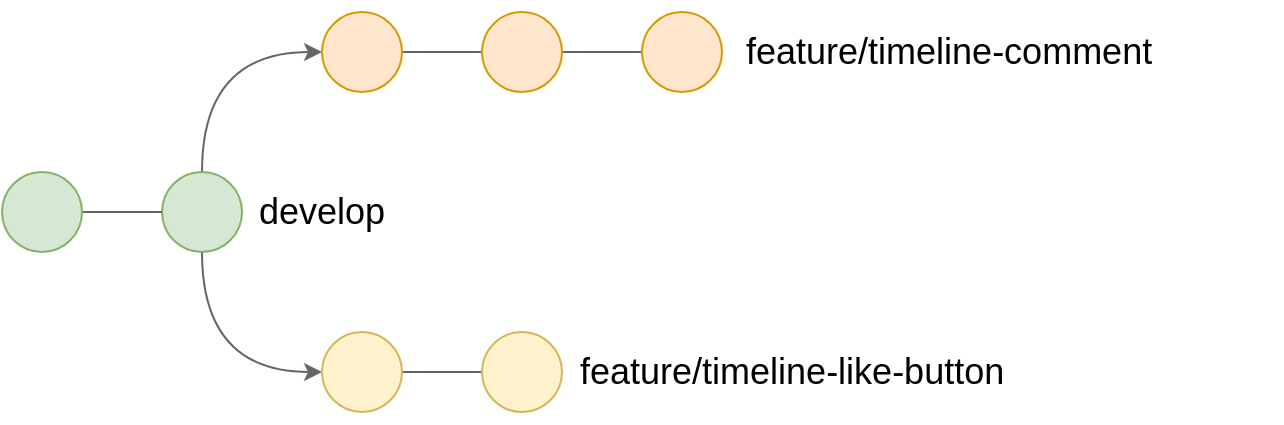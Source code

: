 <mxfile version="10.8.0" type="github"><diagram id="JAmGKQ3wxUU_3ykpFWu9" name="1"><mxGraphModel dx="758" dy="1165" grid="1" gridSize="10" guides="1" tooltips="1" connect="1" arrows="1" fold="1" page="1" pageScale="1" pageWidth="827" pageHeight="1169" math="0" shadow="0"><root><mxCell id="0"/><mxCell id="1" parent="0"/><mxCell id="3L1OAudqFcbqNmuVd93N-9" style="edgeStyle=orthogonalEdgeStyle;curved=1;rounded=0;orthogonalLoop=1;jettySize=auto;html=1;exitX=0.5;exitY=0;exitDx=0;exitDy=0;entryX=0;entryY=0.5;entryDx=0;entryDy=0;endArrow=classic;endFill=1;strokeColor=#666666;" parent="1" source="3L1OAudqFcbqNmuVd93N-1" target="3L1OAudqFcbqNmuVd93N-3" edge="1"><mxGeometry relative="1" as="geometry"/></mxCell><mxCell id="3L1OAudqFcbqNmuVd93N-10" style="edgeStyle=orthogonalEdgeStyle;curved=1;rounded=0;orthogonalLoop=1;jettySize=auto;html=1;exitX=0.5;exitY=1;exitDx=0;exitDy=0;entryX=0;entryY=0.5;entryDx=0;entryDy=0;endArrow=classic;endFill=1;strokeColor=#666666;" parent="1" source="3L1OAudqFcbqNmuVd93N-1" target="3L1OAudqFcbqNmuVd93N-6" edge="1"><mxGeometry relative="1" as="geometry"/></mxCell><mxCell id="3L1OAudqFcbqNmuVd93N-1" value="" style="ellipse;whiteSpace=wrap;html=1;aspect=fixed;fillColor=#d5e8d4;strokeColor=#82b366;" parent="1" vertex="1"><mxGeometry x="200" y="160" width="40" height="40" as="geometry"/></mxCell><mxCell id="3L1OAudqFcbqNmuVd93N-8" style="edgeStyle=orthogonalEdgeStyle;rounded=0;orthogonalLoop=1;jettySize=auto;html=1;exitX=1;exitY=0.5;exitDx=0;exitDy=0;entryX=0;entryY=0.5;entryDx=0;entryDy=0;endArrow=none;endFill=0;curved=1;strokeColor=#666666;" parent="1" source="3L1OAudqFcbqNmuVd93N-2" target="3L1OAudqFcbqNmuVd93N-1" edge="1"><mxGeometry relative="1" as="geometry"/></mxCell><mxCell id="3L1OAudqFcbqNmuVd93N-2" value="" style="ellipse;whiteSpace=wrap;html=1;aspect=fixed;fillColor=#d5e8d4;strokeColor=#82b366;" parent="1" vertex="1"><mxGeometry x="120" y="160" width="40" height="40" as="geometry"/></mxCell><mxCell id="3L1OAudqFcbqNmuVd93N-12" style="edgeStyle=orthogonalEdgeStyle;curved=1;rounded=0;orthogonalLoop=1;jettySize=auto;html=1;exitX=1;exitY=0.5;exitDx=0;exitDy=0;entryX=0;entryY=0.5;entryDx=0;entryDy=0;endArrow=none;endFill=0;strokeColor=#666666;" parent="1" source="3L1OAudqFcbqNmuVd93N-3" target="3L1OAudqFcbqNmuVd93N-4" edge="1"><mxGeometry relative="1" as="geometry"/></mxCell><mxCell id="3L1OAudqFcbqNmuVd93N-3" value="" style="ellipse;whiteSpace=wrap;html=1;aspect=fixed;fillColor=#ffe6cc;strokeColor=#d79b00;" parent="1" vertex="1"><mxGeometry x="280" y="80" width="40" height="40" as="geometry"/></mxCell><mxCell id="3L1OAudqFcbqNmuVd93N-13" style="edgeStyle=orthogonalEdgeStyle;curved=1;rounded=0;orthogonalLoop=1;jettySize=auto;html=1;exitX=1;exitY=0.5;exitDx=0;exitDy=0;entryX=0;entryY=0.5;entryDx=0;entryDy=0;endArrow=none;endFill=0;strokeColor=#666666;" parent="1" source="3L1OAudqFcbqNmuVd93N-4" target="3L1OAudqFcbqNmuVd93N-5" edge="1"><mxGeometry relative="1" as="geometry"/></mxCell><mxCell id="3L1OAudqFcbqNmuVd93N-4" value="" style="ellipse;whiteSpace=wrap;html=1;aspect=fixed;fillColor=#ffe6cc;strokeColor=#d79b00;" parent="1" vertex="1"><mxGeometry x="360" y="80" width="40" height="40" as="geometry"/></mxCell><mxCell id="3L1OAudqFcbqNmuVd93N-5" value="" style="ellipse;whiteSpace=wrap;html=1;aspect=fixed;fillColor=#ffe6cc;strokeColor=#d79b00;" parent="1" vertex="1"><mxGeometry x="440" y="80" width="40" height="40" as="geometry"/></mxCell><mxCell id="3L1OAudqFcbqNmuVd93N-11" style="edgeStyle=orthogonalEdgeStyle;curved=1;rounded=0;orthogonalLoop=1;jettySize=auto;html=1;exitX=1;exitY=0.5;exitDx=0;exitDy=0;entryX=0;entryY=0.5;entryDx=0;entryDy=0;endArrow=none;endFill=0;strokeColor=#666666;" parent="1" source="3L1OAudqFcbqNmuVd93N-6" target="3L1OAudqFcbqNmuVd93N-7" edge="1"><mxGeometry relative="1" as="geometry"/></mxCell><mxCell id="3L1OAudqFcbqNmuVd93N-6" value="" style="ellipse;whiteSpace=wrap;html=1;aspect=fixed;fillColor=#fff2cc;strokeColor=#d6b656;" parent="1" vertex="1"><mxGeometry x="280" y="240" width="40" height="40" as="geometry"/></mxCell><mxCell id="3L1OAudqFcbqNmuVd93N-7" value="" style="ellipse;whiteSpace=wrap;html=1;aspect=fixed;fillColor=#fff2cc;strokeColor=#d6b656;" parent="1" vertex="1"><mxGeometry x="360" y="240" width="40" height="40" as="geometry"/></mxCell><mxCell id="VfsuWyoG7igAKJFuUj_W-1" value="&lt;h2&gt;&lt;font style=&quot;font-weight: normal&quot;&gt;develop&lt;/font&gt;&lt;/h2&gt;" style="text;html=1;strokeColor=none;fillColor=none;align=center;verticalAlign=middle;whiteSpace=wrap;rounded=0;fontFamily=Helvetica;" parent="1" vertex="1"><mxGeometry x="260" y="170" width="40" height="20" as="geometry"/></mxCell><mxCell id="VfsuWyoG7igAKJFuUj_W-2" value="&lt;h2&gt;&lt;font style=&quot;font-weight: normal&quot;&gt;feature/timeline-like-button&lt;/font&gt;&lt;/h2&gt;" style="text;html=1;strokeColor=none;fillColor=none;align=left;verticalAlign=middle;whiteSpace=wrap;rounded=0;fontFamily=Helvetica;fontStyle=0" parent="1" vertex="1"><mxGeometry x="407" y="250" width="270" height="20" as="geometry"/></mxCell><mxCell id="VfsuWyoG7igAKJFuUj_W-3" value="&lt;h2&gt;&lt;font style=&quot;font-weight: normal&quot;&gt;feature/timeline-comment&lt;/font&gt;&lt;/h2&gt;" style="text;html=1;strokeColor=none;fillColor=none;align=left;verticalAlign=middle;whiteSpace=wrap;rounded=0;fontFamily=Helvetica;fontStyle=0" parent="1" vertex="1"><mxGeometry x="490" y="90" width="270" height="20" as="geometry"/></mxCell></root></mxGraphModel></diagram><diagram name="2" id="3_GhDrhxoWfagtFmCFSE"><mxGraphModel dx="758" dy="1165" grid="1" gridSize="10" guides="1" tooltips="1" connect="1" arrows="1" fold="1" page="1" pageScale="1" pageWidth="827" pageHeight="1169" math="0" shadow="0"><root><mxCell id="-s1ysYFKNMljEM8y5GxT-0"/><mxCell id="-s1ysYFKNMljEM8y5GxT-1" parent="-s1ysYFKNMljEM8y5GxT-0"/><mxCell id="-s1ysYFKNMljEM8y5GxT-2" style="edgeStyle=orthogonalEdgeStyle;curved=1;rounded=0;orthogonalLoop=1;jettySize=auto;html=1;exitX=0.5;exitY=0;exitDx=0;exitDy=0;entryX=0;entryY=0.5;entryDx=0;entryDy=0;endArrow=classic;endFill=1;strokeColor=#666666;" parent="-s1ysYFKNMljEM8y5GxT-1" source="-s1ysYFKNMljEM8y5GxT-4" target="-s1ysYFKNMljEM8y5GxT-8" edge="1"><mxGeometry relative="1" as="geometry"/></mxCell><mxCell id="-s1ysYFKNMljEM8y5GxT-3" style="edgeStyle=orthogonalEdgeStyle;curved=1;rounded=0;orthogonalLoop=1;jettySize=auto;html=1;exitX=0.5;exitY=1;exitDx=0;exitDy=0;entryX=0;entryY=0.5;entryDx=0;entryDy=0;endArrow=classic;endFill=1;strokeColor=#666666;" parent="-s1ysYFKNMljEM8y5GxT-1" source="-s1ysYFKNMljEM8y5GxT-4" target="-s1ysYFKNMljEM8y5GxT-13" edge="1"><mxGeometry relative="1" as="geometry"/></mxCell><mxCell id="-s1ysYFKNMljEM8y5GxT-4" value="" style="ellipse;whiteSpace=wrap;html=1;aspect=fixed;fillColor=#d5e8d4;strokeColor=#82b366;" parent="-s1ysYFKNMljEM8y5GxT-1" vertex="1"><mxGeometry x="200" y="160" width="40" height="40" as="geometry"/></mxCell><mxCell id="-s1ysYFKNMljEM8y5GxT-5" style="edgeStyle=orthogonalEdgeStyle;rounded=0;orthogonalLoop=1;jettySize=auto;html=1;exitX=1;exitY=0.5;exitDx=0;exitDy=0;entryX=0;entryY=0.5;entryDx=0;entryDy=0;endArrow=none;endFill=0;curved=1;strokeColor=#666666;" parent="-s1ysYFKNMljEM8y5GxT-1" source="-s1ysYFKNMljEM8y5GxT-6" target="-s1ysYFKNMljEM8y5GxT-4" edge="1"><mxGeometry relative="1" as="geometry"/></mxCell><mxCell id="-s1ysYFKNMljEM8y5GxT-6" value="" style="ellipse;whiteSpace=wrap;html=1;aspect=fixed;fillColor=#d5e8d4;strokeColor=#82b366;" parent="-s1ysYFKNMljEM8y5GxT-1" vertex="1"><mxGeometry x="120" y="160" width="40" height="40" as="geometry"/></mxCell><mxCell id="-s1ysYFKNMljEM8y5GxT-7" style="edgeStyle=orthogonalEdgeStyle;curved=1;rounded=0;orthogonalLoop=1;jettySize=auto;html=1;exitX=1;exitY=0.5;exitDx=0;exitDy=0;entryX=0;entryY=0.5;entryDx=0;entryDy=0;endArrow=none;endFill=0;strokeColor=#666666;" parent="-s1ysYFKNMljEM8y5GxT-1" source="-s1ysYFKNMljEM8y5GxT-8" target="-s1ysYFKNMljEM8y5GxT-10" edge="1"><mxGeometry relative="1" as="geometry"/></mxCell><mxCell id="-s1ysYFKNMljEM8y5GxT-8" value="" style="ellipse;whiteSpace=wrap;html=1;aspect=fixed;fillColor=#ffe6cc;strokeColor=#d79b00;" parent="-s1ysYFKNMljEM8y5GxT-1" vertex="1"><mxGeometry x="280" y="80" width="40" height="40" as="geometry"/></mxCell><mxCell id="-s1ysYFKNMljEM8y5GxT-9" style="edgeStyle=orthogonalEdgeStyle;curved=1;rounded=0;orthogonalLoop=1;jettySize=auto;html=1;exitX=1;exitY=0.5;exitDx=0;exitDy=0;entryX=0;entryY=0.5;entryDx=0;entryDy=0;endArrow=none;endFill=0;strokeColor=#666666;" parent="-s1ysYFKNMljEM8y5GxT-1" source="-s1ysYFKNMljEM8y5GxT-10" target="-s1ysYFKNMljEM8y5GxT-11" edge="1"><mxGeometry relative="1" as="geometry"/></mxCell><mxCell id="-s1ysYFKNMljEM8y5GxT-10" value="" style="ellipse;whiteSpace=wrap;html=1;aspect=fixed;fillColor=#ffe6cc;strokeColor=#d79b00;" parent="-s1ysYFKNMljEM8y5GxT-1" vertex="1"><mxGeometry x="360" y="80" width="40" height="40" as="geometry"/></mxCell><mxCell id="-s1ysYFKNMljEM8y5GxT-11" value="" style="ellipse;whiteSpace=wrap;html=1;aspect=fixed;fillColor=#ffe6cc;strokeColor=#d79b00;" parent="-s1ysYFKNMljEM8y5GxT-1" vertex="1"><mxGeometry x="440" y="80" width="40" height="40" as="geometry"/></mxCell><mxCell id="-s1ysYFKNMljEM8y5GxT-12" style="edgeStyle=orthogonalEdgeStyle;curved=1;rounded=0;orthogonalLoop=1;jettySize=auto;html=1;exitX=1;exitY=0.5;exitDx=0;exitDy=0;entryX=0;entryY=0.5;entryDx=0;entryDy=0;endArrow=none;endFill=0;strokeColor=#666666;" parent="-s1ysYFKNMljEM8y5GxT-1" source="-s1ysYFKNMljEM8y5GxT-13" target="-s1ysYFKNMljEM8y5GxT-14" edge="1"><mxGeometry relative="1" as="geometry"/></mxCell><mxCell id="-s1ysYFKNMljEM8y5GxT-13" value="" style="ellipse;whiteSpace=wrap;html=1;aspect=fixed;fillColor=#fff2cc;strokeColor=#d6b656;" parent="-s1ysYFKNMljEM8y5GxT-1" vertex="1"><mxGeometry x="280" y="240" width="40" height="40" as="geometry"/></mxCell><mxCell id="-s1ysYFKNMljEM8y5GxT-14" value="" style="ellipse;whiteSpace=wrap;html=1;aspect=fixed;fillColor=#fff2cc;strokeColor=#d6b656;" parent="-s1ysYFKNMljEM8y5GxT-1" vertex="1"><mxGeometry x="360" y="240" width="40" height="40" as="geometry"/></mxCell><mxCell id="-s1ysYFKNMljEM8y5GxT-15" value="&lt;h2&gt;&lt;font style=&quot;font-weight: normal&quot;&gt;develop&lt;/font&gt;&lt;/h2&gt;" style="text;html=1;strokeColor=none;fillColor=none;align=center;verticalAlign=middle;whiteSpace=wrap;rounded=0;fontFamily=Helvetica;" parent="-s1ysYFKNMljEM8y5GxT-1" vertex="1"><mxGeometry x="260" y="170" width="40" height="20" as="geometry"/></mxCell><mxCell id="-s1ysYFKNMljEM8y5GxT-16" value="&lt;h2&gt;&lt;font style=&quot;font-weight: normal&quot;&gt;feature/my-profile&lt;/font&gt;&lt;/h2&gt;" style="text;html=1;strokeColor=none;fillColor=none;align=left;verticalAlign=middle;whiteSpace=wrap;rounded=0;fontFamily=Helvetica;fontStyle=0" parent="-s1ysYFKNMljEM8y5GxT-1" vertex="1"><mxGeometry x="407" y="250" width="270" height="20" as="geometry"/></mxCell><mxCell id="-s1ysYFKNMljEM8y5GxT-17" value="&lt;h2&gt;&lt;font style=&quot;font-weight: normal&quot;&gt;feature/timeline-infinite-scroll&lt;/font&gt;&lt;/h2&gt;" style="text;html=1;strokeColor=none;fillColor=none;align=left;verticalAlign=middle;whiteSpace=wrap;rounded=0;fontFamily=Helvetica;fontStyle=0" parent="-s1ysYFKNMljEM8y5GxT-1" vertex="1"><mxGeometry x="490" y="90" width="270" height="20" as="geometry"/></mxCell></root></mxGraphModel></diagram><diagram name="3" id="CIqhhffczSLKw73xNtze"><mxGraphModel dx="758" dy="1165" grid="1" gridSize="10" guides="1" tooltips="1" connect="1" arrows="1" fold="1" page="1" pageScale="1" pageWidth="827" pageHeight="1169" math="0" shadow="0"><root><mxCell id="EhEavgikzaVSrwiOmj2u-0"/><mxCell id="EhEavgikzaVSrwiOmj2u-1" parent="EhEavgikzaVSrwiOmj2u-0"/><mxCell id="EhEavgikzaVSrwiOmj2u-2" style="edgeStyle=orthogonalEdgeStyle;curved=1;rounded=0;orthogonalLoop=1;jettySize=auto;html=1;exitX=0.5;exitY=0;exitDx=0;exitDy=0;entryX=0;entryY=0.5;entryDx=0;entryDy=0;endArrow=classic;endFill=1;strokeColor=#666666;" parent="EhEavgikzaVSrwiOmj2u-1" source="EhEavgikzaVSrwiOmj2u-4" target="EhEavgikzaVSrwiOmj2u-8" edge="1"><mxGeometry relative="1" as="geometry"/></mxCell><mxCell id="EhEavgikzaVSrwiOmj2u-22" style="edgeStyle=orthogonalEdgeStyle;curved=1;rounded=0;orthogonalLoop=1;jettySize=auto;html=1;exitX=1;exitY=0.5;exitDx=0;exitDy=0;entryX=0;entryY=0.5;entryDx=0;entryDy=0;endArrow=none;endFill=0;strokeColor=#666666;fontFamily=Helvetica;" parent="EhEavgikzaVSrwiOmj2u-1" source="EhEavgikzaVSrwiOmj2u-4" target="EhEavgikzaVSrwiOmj2u-18" edge="1"><mxGeometry relative="1" as="geometry"/></mxCell><mxCell id="EhEavgikzaVSrwiOmj2u-4" value="" style="ellipse;whiteSpace=wrap;html=1;aspect=fixed;fillColor=#d5e8d4;strokeColor=#82b366;" parent="EhEavgikzaVSrwiOmj2u-1" vertex="1"><mxGeometry x="200" y="160" width="40" height="40" as="geometry"/></mxCell><mxCell id="EhEavgikzaVSrwiOmj2u-5" style="edgeStyle=orthogonalEdgeStyle;rounded=0;orthogonalLoop=1;jettySize=auto;html=1;exitX=1;exitY=0.5;exitDx=0;exitDy=0;entryX=0;entryY=0.5;entryDx=0;entryDy=0;endArrow=none;endFill=0;curved=1;strokeColor=#666666;" parent="EhEavgikzaVSrwiOmj2u-1" source="EhEavgikzaVSrwiOmj2u-6" target="EhEavgikzaVSrwiOmj2u-4" edge="1"><mxGeometry relative="1" as="geometry"/></mxCell><mxCell id="EhEavgikzaVSrwiOmj2u-6" value="" style="ellipse;whiteSpace=wrap;html=1;aspect=fixed;fillColor=#d5e8d4;strokeColor=#82b366;" parent="EhEavgikzaVSrwiOmj2u-1" vertex="1"><mxGeometry x="120" y="160" width="40" height="40" as="geometry"/></mxCell><mxCell id="EhEavgikzaVSrwiOmj2u-7" style="edgeStyle=orthogonalEdgeStyle;curved=1;rounded=0;orthogonalLoop=1;jettySize=auto;html=1;exitX=1;exitY=0.5;exitDx=0;exitDy=0;entryX=0;entryY=0.5;entryDx=0;entryDy=0;endArrow=none;endFill=0;strokeColor=#666666;" parent="EhEavgikzaVSrwiOmj2u-1" source="EhEavgikzaVSrwiOmj2u-8" target="EhEavgikzaVSrwiOmj2u-10" edge="1"><mxGeometry relative="1" as="geometry"/></mxCell><mxCell id="EhEavgikzaVSrwiOmj2u-8" value="" style="ellipse;whiteSpace=wrap;html=1;aspect=fixed;fillColor=#ffe6cc;strokeColor=#d79b00;" parent="EhEavgikzaVSrwiOmj2u-1" vertex="1"><mxGeometry x="280" y="80" width="40" height="40" as="geometry"/></mxCell><mxCell id="EhEavgikzaVSrwiOmj2u-9" style="edgeStyle=orthogonalEdgeStyle;curved=1;rounded=0;orthogonalLoop=1;jettySize=auto;html=1;exitX=1;exitY=0.5;exitDx=0;exitDy=0;entryX=0;entryY=0.5;entryDx=0;entryDy=0;endArrow=none;endFill=0;strokeColor=#666666;" parent="EhEavgikzaVSrwiOmj2u-1" source="EhEavgikzaVSrwiOmj2u-10" target="EhEavgikzaVSrwiOmj2u-11" edge="1"><mxGeometry relative="1" as="geometry"/></mxCell><mxCell id="EhEavgikzaVSrwiOmj2u-10" value="" style="ellipse;whiteSpace=wrap;html=1;aspect=fixed;fillColor=#ffe6cc;strokeColor=#d79b00;" parent="EhEavgikzaVSrwiOmj2u-1" vertex="1"><mxGeometry x="360" y="80" width="40" height="40" as="geometry"/></mxCell><mxCell id="EhEavgikzaVSrwiOmj2u-11" value="" style="ellipse;whiteSpace=wrap;html=1;aspect=fixed;fillColor=#ffe6cc;strokeColor=#d79b00;" parent="EhEavgikzaVSrwiOmj2u-1" vertex="1"><mxGeometry x="440" y="80" width="40" height="40" as="geometry"/></mxCell><mxCell id="EhEavgikzaVSrwiOmj2u-15" value="&lt;h2&gt;&lt;font style=&quot;font-weight: normal&quot;&gt;develop&lt;/font&gt;&lt;/h2&gt;" style="text;html=1;strokeColor=none;fillColor=none;align=center;verticalAlign=middle;whiteSpace=wrap;rounded=0;fontFamily=Helvetica;" parent="EhEavgikzaVSrwiOmj2u-1" vertex="1"><mxGeometry x="585" y="170" width="40" height="20" as="geometry"/></mxCell><mxCell id="EhEavgikzaVSrwiOmj2u-17" value="&lt;h2&gt;&lt;font style=&quot;font-weight: normal&quot;&gt;feature&lt;/font&gt;&lt;/h2&gt;" style="text;html=1;strokeColor=none;fillColor=none;align=left;verticalAlign=middle;whiteSpace=wrap;rounded=0;fontFamily=Helvetica;fontStyle=0" parent="EhEavgikzaVSrwiOmj2u-1" vertex="1"><mxGeometry x="490" y="90" width="270" height="20" as="geometry"/></mxCell><mxCell id="EhEavgikzaVSrwiOmj2u-23" style="edgeStyle=orthogonalEdgeStyle;curved=1;rounded=0;orthogonalLoop=1;jettySize=auto;html=1;exitX=1;exitY=0.5;exitDx=0;exitDy=0;entryX=0;entryY=0.5;entryDx=0;entryDy=0;endArrow=none;endFill=0;strokeColor=#666666;fontFamily=Helvetica;" parent="EhEavgikzaVSrwiOmj2u-1" source="EhEavgikzaVSrwiOmj2u-18" target="EhEavgikzaVSrwiOmj2u-19" edge="1"><mxGeometry relative="1" as="geometry"/></mxCell><mxCell id="EhEavgikzaVSrwiOmj2u-18" value="" style="ellipse;whiteSpace=wrap;html=1;aspect=fixed;fillColor=#d5e8d4;strokeColor=#82b366;" parent="EhEavgikzaVSrwiOmj2u-1" vertex="1"><mxGeometry x="280" y="160" width="40" height="40" as="geometry"/></mxCell><mxCell id="EhEavgikzaVSrwiOmj2u-24" style="edgeStyle=orthogonalEdgeStyle;curved=1;rounded=0;orthogonalLoop=1;jettySize=auto;html=1;exitX=1;exitY=0.5;exitDx=0;exitDy=0;entryX=0;entryY=0.5;entryDx=0;entryDy=0;endArrow=none;endFill=0;strokeColor=#666666;fontFamily=Helvetica;" parent="EhEavgikzaVSrwiOmj2u-1" source="EhEavgikzaVSrwiOmj2u-19" target="EhEavgikzaVSrwiOmj2u-20" edge="1"><mxGeometry relative="1" as="geometry"/></mxCell><mxCell id="EhEavgikzaVSrwiOmj2u-19" value="" style="ellipse;whiteSpace=wrap;html=1;aspect=fixed;fillColor=#d5e8d4;strokeColor=#82b366;" parent="EhEavgikzaVSrwiOmj2u-1" vertex="1"><mxGeometry x="360" y="160" width="40" height="40" as="geometry"/></mxCell><mxCell id="EhEavgikzaVSrwiOmj2u-25" style="edgeStyle=orthogonalEdgeStyle;curved=1;rounded=0;orthogonalLoop=1;jettySize=auto;html=1;exitX=1;exitY=0.5;exitDx=0;exitDy=0;entryX=0;entryY=0.5;entryDx=0;entryDy=0;endArrow=none;endFill=0;strokeColor=#666666;fontFamily=Helvetica;" parent="EhEavgikzaVSrwiOmj2u-1" source="EhEavgikzaVSrwiOmj2u-20" target="EhEavgikzaVSrwiOmj2u-21" edge="1"><mxGeometry relative="1" as="geometry"/></mxCell><mxCell id="EhEavgikzaVSrwiOmj2u-20" value="" style="ellipse;whiteSpace=wrap;html=1;aspect=fixed;fillColor=#d5e8d4;strokeColor=#82b366;" parent="EhEavgikzaVSrwiOmj2u-1" vertex="1"><mxGeometry x="440" y="160" width="40" height="40" as="geometry"/></mxCell><mxCell id="EhEavgikzaVSrwiOmj2u-21" value="" style="ellipse;whiteSpace=wrap;html=1;aspect=fixed;fillColor=#d5e8d4;strokeColor=#82b366;" parent="EhEavgikzaVSrwiOmj2u-1" vertex="1"><mxGeometry x="520" y="160" width="40" height="40" as="geometry"/></mxCell></root></mxGraphModel></diagram><diagram name="4" id="SENj6rGPYGg0fSkUCyPb"><mxGraphModel dx="758" dy="1165" grid="1" gridSize="10" guides="1" tooltips="1" connect="1" arrows="1" fold="1" page="1" pageScale="1" pageWidth="827" pageHeight="1169" math="0" shadow="0"><root><mxCell id="oaDSa56tSRYq900j138T-0"/><mxCell id="oaDSa56tSRYq900j138T-1" parent="oaDSa56tSRYq900j138T-0"/><mxCell id="oaDSa56tSRYq900j138T-2" style="edgeStyle=orthogonalEdgeStyle;curved=1;rounded=0;orthogonalLoop=1;jettySize=auto;html=1;exitX=0.5;exitY=0;exitDx=0;exitDy=0;entryX=0;entryY=0.5;entryDx=0;entryDy=0;endArrow=classic;endFill=1;strokeColor=#666666;" edge="1" parent="oaDSa56tSRYq900j138T-1" source="oaDSa56tSRYq900j138T-4" target="oaDSa56tSRYq900j138T-8"><mxGeometry relative="1" as="geometry"/></mxCell><mxCell id="oaDSa56tSRYq900j138T-3" style="edgeStyle=orthogonalEdgeStyle;curved=1;rounded=0;orthogonalLoop=1;jettySize=auto;html=1;exitX=1;exitY=0.5;exitDx=0;exitDy=0;entryX=0;entryY=0.5;entryDx=0;entryDy=0;endArrow=none;endFill=0;strokeColor=#666666;fontFamily=Helvetica;" edge="1" parent="oaDSa56tSRYq900j138T-1" source="oaDSa56tSRYq900j138T-4" target="oaDSa56tSRYq900j138T-15"><mxGeometry relative="1" as="geometry"/></mxCell><mxCell id="oaDSa56tSRYq900j138T-4" value="" style="ellipse;whiteSpace=wrap;html=1;aspect=fixed;fillColor=#d5e8d4;strokeColor=#82b366;" vertex="1" parent="oaDSa56tSRYq900j138T-1"><mxGeometry x="200" y="160" width="40" height="40" as="geometry"/></mxCell><mxCell id="oaDSa56tSRYq900j138T-5" style="edgeStyle=orthogonalEdgeStyle;rounded=0;orthogonalLoop=1;jettySize=auto;html=1;exitX=1;exitY=0.5;exitDx=0;exitDy=0;entryX=0;entryY=0.5;entryDx=0;entryDy=0;endArrow=none;endFill=0;curved=1;strokeColor=#666666;" edge="1" parent="oaDSa56tSRYq900j138T-1" source="oaDSa56tSRYq900j138T-6" target="oaDSa56tSRYq900j138T-4"><mxGeometry relative="1" as="geometry"/></mxCell><mxCell id="oaDSa56tSRYq900j138T-6" value="" style="ellipse;whiteSpace=wrap;html=1;aspect=fixed;fillColor=#d5e8d4;strokeColor=#82b366;" vertex="1" parent="oaDSa56tSRYq900j138T-1"><mxGeometry x="120" y="160" width="40" height="40" as="geometry"/></mxCell><mxCell id="oaDSa56tSRYq900j138T-7" style="edgeStyle=orthogonalEdgeStyle;curved=1;rounded=0;orthogonalLoop=1;jettySize=auto;html=1;exitX=1;exitY=0.5;exitDx=0;exitDy=0;entryX=0;entryY=0.5;entryDx=0;entryDy=0;endArrow=none;endFill=0;strokeColor=#666666;" edge="1" parent="oaDSa56tSRYq900j138T-1" source="oaDSa56tSRYq900j138T-8" target="oaDSa56tSRYq900j138T-10"><mxGeometry relative="1" as="geometry"/></mxCell><mxCell id="oaDSa56tSRYq900j138T-8" value="" style="ellipse;whiteSpace=wrap;html=1;aspect=fixed;fillColor=#ffe6cc;strokeColor=#d79b00;" vertex="1" parent="oaDSa56tSRYq900j138T-1"><mxGeometry x="280" y="80" width="40" height="40" as="geometry"/></mxCell><mxCell id="oaDSa56tSRYq900j138T-9" style="edgeStyle=orthogonalEdgeStyle;curved=1;rounded=0;orthogonalLoop=1;jettySize=auto;html=1;exitX=1;exitY=0.5;exitDx=0;exitDy=0;entryX=0;entryY=0.5;entryDx=0;entryDy=0;endArrow=none;endFill=0;strokeColor=#666666;" edge="1" parent="oaDSa56tSRYq900j138T-1" source="oaDSa56tSRYq900j138T-10" target="oaDSa56tSRYq900j138T-11"><mxGeometry relative="1" as="geometry"/></mxCell><mxCell id="oaDSa56tSRYq900j138T-10" value="" style="ellipse;whiteSpace=wrap;html=1;aspect=fixed;fillColor=#ffe6cc;strokeColor=#d79b00;" vertex="1" parent="oaDSa56tSRYq900j138T-1"><mxGeometry x="360" y="80" width="40" height="40" as="geometry"/></mxCell><mxCell id="oaDSa56tSRYq900j138T-21" style="edgeStyle=orthogonalEdgeStyle;curved=1;rounded=0;orthogonalLoop=1;jettySize=auto;html=1;exitX=1;exitY=0.5;exitDx=0;exitDy=0;entryX=0.5;entryY=0;entryDx=0;entryDy=0;endArrow=classic;endFill=1;strokeColor=#666666;fontFamily=Helvetica;" edge="1" parent="oaDSa56tSRYq900j138T-1" source="oaDSa56tSRYq900j138T-11" target="oaDSa56tSRYq900j138T-20"><mxGeometry relative="1" as="geometry"/></mxCell><mxCell id="oaDSa56tSRYq900j138T-11" value="" style="ellipse;whiteSpace=wrap;html=1;aspect=fixed;fillColor=#ffe6cc;strokeColor=#d79b00;" vertex="1" parent="oaDSa56tSRYq900j138T-1"><mxGeometry x="440" y="80" width="40" height="40" as="geometry"/></mxCell><mxCell id="oaDSa56tSRYq900j138T-12" value="&lt;h2&gt;&lt;font style=&quot;font-weight: normal&quot;&gt;develop&lt;/font&gt;&lt;/h2&gt;" style="text;html=1;strokeColor=none;fillColor=none;align=center;verticalAlign=middle;whiteSpace=wrap;rounded=0;fontFamily=Helvetica;" vertex="1" parent="oaDSa56tSRYq900j138T-1"><mxGeometry x="585" y="170" width="40" height="20" as="geometry"/></mxCell><mxCell id="oaDSa56tSRYq900j138T-13" value="&lt;h2&gt;&lt;font style=&quot;font-weight: normal&quot;&gt;feature&lt;/font&gt;&lt;/h2&gt;" style="text;html=1;strokeColor=none;fillColor=none;align=left;verticalAlign=middle;whiteSpace=wrap;rounded=0;fontFamily=Helvetica;fontStyle=0" vertex="1" parent="oaDSa56tSRYq900j138T-1"><mxGeometry x="573" y="90" width="80" height="20" as="geometry"/></mxCell><mxCell id="oaDSa56tSRYq900j138T-14" style="edgeStyle=orthogonalEdgeStyle;curved=1;rounded=0;orthogonalLoop=1;jettySize=auto;html=1;exitX=1;exitY=0.5;exitDx=0;exitDy=0;entryX=0;entryY=0.5;entryDx=0;entryDy=0;endArrow=none;endFill=0;strokeColor=#666666;fontFamily=Helvetica;" edge="1" parent="oaDSa56tSRYq900j138T-1" source="oaDSa56tSRYq900j138T-15" target="oaDSa56tSRYq900j138T-17"><mxGeometry relative="1" as="geometry"/></mxCell><mxCell id="oaDSa56tSRYq900j138T-15" value="" style="ellipse;whiteSpace=wrap;html=1;aspect=fixed;fillColor=#d5e8d4;strokeColor=#82b366;" vertex="1" parent="oaDSa56tSRYq900j138T-1"><mxGeometry x="280" y="160" width="40" height="40" as="geometry"/></mxCell><mxCell id="oaDSa56tSRYq900j138T-16" style="edgeStyle=orthogonalEdgeStyle;curved=1;rounded=0;orthogonalLoop=1;jettySize=auto;html=1;exitX=1;exitY=0.5;exitDx=0;exitDy=0;entryX=0;entryY=0.5;entryDx=0;entryDy=0;endArrow=none;endFill=0;strokeColor=#666666;fontFamily=Helvetica;" edge="1" parent="oaDSa56tSRYq900j138T-1" source="oaDSa56tSRYq900j138T-17" target="oaDSa56tSRYq900j138T-19"><mxGeometry relative="1" as="geometry"/></mxCell><mxCell id="oaDSa56tSRYq900j138T-17" value="" style="ellipse;whiteSpace=wrap;html=1;aspect=fixed;fillColor=#d5e8d4;strokeColor=#82b366;" vertex="1" parent="oaDSa56tSRYq900j138T-1"><mxGeometry x="360" y="160" width="40" height="40" as="geometry"/></mxCell><mxCell id="oaDSa56tSRYq900j138T-18" style="edgeStyle=orthogonalEdgeStyle;curved=1;rounded=0;orthogonalLoop=1;jettySize=auto;html=1;exitX=1;exitY=0.5;exitDx=0;exitDy=0;entryX=0;entryY=0.5;entryDx=0;entryDy=0;endArrow=none;endFill=0;strokeColor=#666666;fontFamily=Helvetica;" edge="1" parent="oaDSa56tSRYq900j138T-1" source="oaDSa56tSRYq900j138T-19" target="oaDSa56tSRYq900j138T-20"><mxGeometry relative="1" as="geometry"/></mxCell><mxCell id="oaDSa56tSRYq900j138T-19" value="" style="ellipse;whiteSpace=wrap;html=1;aspect=fixed;fillColor=#d5e8d4;strokeColor=#82b366;" vertex="1" parent="oaDSa56tSRYq900j138T-1"><mxGeometry x="440" y="160" width="40" height="40" as="geometry"/></mxCell><mxCell id="oaDSa56tSRYq900j138T-20" value="" style="ellipse;whiteSpace=wrap;html=1;aspect=fixed;fillColor=#d5e8d4;strokeColor=#82b366;" vertex="1" parent="oaDSa56tSRYq900j138T-1"><mxGeometry x="520" y="160" width="40" height="40" as="geometry"/></mxCell></root></mxGraphModel></diagram><diagram name="5" id="4-zPAzQU2pVsFCj0qxJo"><mxGraphModel dx="758" dy="1165" grid="1" gridSize="10" guides="1" tooltips="1" connect="1" arrows="1" fold="1" page="1" pageScale="1" pageWidth="827" pageHeight="1169" math="0" shadow="0"><root><mxCell id="qvfxTZUWP6iapN1NJ_aa-0"/><mxCell id="qvfxTZUWP6iapN1NJ_aa-1" parent="qvfxTZUWP6iapN1NJ_aa-0"/><mxCell id="qvfxTZUWP6iapN1NJ_aa-2" style="edgeStyle=orthogonalEdgeStyle;curved=1;rounded=0;orthogonalLoop=1;jettySize=auto;html=1;exitX=1;exitY=0.5;exitDx=0;exitDy=0;entryX=0;entryY=0.5;entryDx=0;entryDy=0;endArrow=none;endFill=0;strokeColor=#666666;fontFamily=Helvetica;" edge="1" parent="qvfxTZUWP6iapN1NJ_aa-1" source="qvfxTZUWP6iapN1NJ_aa-3" target="qvfxTZUWP6iapN1NJ_aa-33"><mxGeometry relative="1" as="geometry"/></mxCell><mxCell id="qvfxTZUWP6iapN1NJ_aa-3" value="" style="ellipse;whiteSpace=wrap;html=1;aspect=fixed;fillColor=#d5e8d4;strokeColor=#82b366;" vertex="1" parent="qvfxTZUWP6iapN1NJ_aa-1"><mxGeometry x="320" y="160" width="40" height="40" as="geometry"/></mxCell><mxCell id="qvfxTZUWP6iapN1NJ_aa-4" style="edgeStyle=orthogonalEdgeStyle;rounded=0;orthogonalLoop=1;jettySize=auto;html=1;exitX=1;exitY=0.5;exitDx=0;exitDy=0;entryX=0;entryY=0.5;entryDx=0;entryDy=0;endArrow=none;endFill=0;curved=1;strokeColor=#666666;" edge="1" parent="qvfxTZUWP6iapN1NJ_aa-1" source="qvfxTZUWP6iapN1NJ_aa-5" target="qvfxTZUWP6iapN1NJ_aa-3"><mxGeometry relative="1" as="geometry"/></mxCell><mxCell id="qvfxTZUWP6iapN1NJ_aa-5" value="" style="ellipse;whiteSpace=wrap;html=1;aspect=fixed;fillColor=#d5e8d4;strokeColor=#82b366;" vertex="1" parent="qvfxTZUWP6iapN1NJ_aa-1"><mxGeometry x="240" y="160" width="40" height="40" as="geometry"/></mxCell><mxCell id="qvfxTZUWP6iapN1NJ_aa-11" style="edgeStyle=orthogonalEdgeStyle;curved=1;rounded=0;orthogonalLoop=1;jettySize=auto;html=1;exitX=1;exitY=0.5;exitDx=0;exitDy=0;entryX=0;entryY=0.5;entryDx=0;entryDy=0;endArrow=none;endFill=0;strokeColor=#666666;" edge="1" parent="qvfxTZUWP6iapN1NJ_aa-1" source="qvfxTZUWP6iapN1NJ_aa-12" target="qvfxTZUWP6iapN1NJ_aa-14"><mxGeometry relative="1" as="geometry"/></mxCell><mxCell id="qvfxTZUWP6iapN1NJ_aa-12" value="" style="ellipse;whiteSpace=wrap;html=1;aspect=fixed;fillColor=#fff2cc;strokeColor=#d6b656;" vertex="1" parent="qvfxTZUWP6iapN1NJ_aa-1"><mxGeometry x="280" y="240" width="40" height="40" as="geometry"/></mxCell><mxCell id="qvfxTZUWP6iapN1NJ_aa-14" value="" style="ellipse;whiteSpace=wrap;html=1;aspect=fixed;fillColor=#fff2cc;strokeColor=#d6b656;" vertex="1" parent="qvfxTZUWP6iapN1NJ_aa-1"><mxGeometry x="360" y="240" width="40" height="40" as="geometry"/></mxCell><mxCell id="qvfxTZUWP6iapN1NJ_aa-15" value="&lt;h2&gt;&lt;font style=&quot;font-weight: normal&quot;&gt;release&lt;/font&gt;&lt;/h2&gt;" style="text;html=1;strokeColor=none;fillColor=none;align=left;verticalAlign=middle;whiteSpace=wrap;rounded=0;fontFamily=Helvetica;" vertex="1" parent="qvfxTZUWP6iapN1NJ_aa-1"><mxGeometry x="460" y="170" width="40" height="20" as="geometry"/></mxCell><mxCell id="qvfxTZUWP6iapN1NJ_aa-16" value="&lt;h2&gt;&lt;font style=&quot;font-weight: normal&quot;&gt;develop&lt;/font&gt;&lt;/h2&gt;" style="text;html=1;strokeColor=none;fillColor=none;align=left;verticalAlign=middle;whiteSpace=wrap;rounded=0;fontFamily=Helvetica;fontStyle=0" vertex="1" parent="qvfxTZUWP6iapN1NJ_aa-1"><mxGeometry x="413" y="250" width="150" height="20" as="geometry"/></mxCell><mxCell id="qvfxTZUWP6iapN1NJ_aa-17" value="&lt;h2&gt;&lt;font style=&quot;font-weight: normal&quot;&gt;master&lt;/font&gt;&lt;/h2&gt;" style="text;html=1;strokeColor=none;fillColor=none;align=left;verticalAlign=middle;whiteSpace=wrap;rounded=0;fontFamily=Helvetica;fontStyle=0" vertex="1" parent="qvfxTZUWP6iapN1NJ_aa-1"><mxGeometry x="165" y="90" width="270" height="20" as="geometry"/></mxCell><mxCell id="qvfxTZUWP6iapN1NJ_aa-21" value="" style="ellipse;whiteSpace=wrap;html=1;aspect=fixed;fillColor=#ffe6cc;strokeColor=#d79b00;" vertex="1" parent="qvfxTZUWP6iapN1NJ_aa-1"><mxGeometry x="120" y="80" width="40" height="40" as="geometry"/></mxCell><mxCell id="qvfxTZUWP6iapN1NJ_aa-22" value="" style="edgeStyle=orthogonalEdgeStyle;curved=1;rounded=0;orthogonalLoop=1;jettySize=auto;html=1;endArrow=none;endFill=0;strokeColor=#666666;fontFamily=Helvetica;" edge="1" parent="qvfxTZUWP6iapN1NJ_aa-1" source="qvfxTZUWP6iapN1NJ_aa-24" target="qvfxTZUWP6iapN1NJ_aa-12"><mxGeometry relative="1" as="geometry"/></mxCell><mxCell id="qvfxTZUWP6iapN1NJ_aa-23" style="edgeStyle=orthogonalEdgeStyle;curved=1;rounded=0;orthogonalLoop=1;jettySize=auto;html=1;exitX=0.5;exitY=0;exitDx=0;exitDy=0;entryX=0;entryY=0.5;entryDx=0;entryDy=0;endArrow=classic;endFill=1;strokeColor=#666666;fontFamily=Helvetica;" edge="1" parent="qvfxTZUWP6iapN1NJ_aa-1" source="qvfxTZUWP6iapN1NJ_aa-24" target="qvfxTZUWP6iapN1NJ_aa-5"><mxGeometry relative="1" as="geometry"/></mxCell><mxCell id="qvfxTZUWP6iapN1NJ_aa-24" value="" style="ellipse;whiteSpace=wrap;html=1;aspect=fixed;fillColor=#fff2cc;strokeColor=#d6b656;" vertex="1" parent="qvfxTZUWP6iapN1NJ_aa-1"><mxGeometry x="200" y="240" width="40" height="40" as="geometry"/></mxCell><mxCell id="qvfxTZUWP6iapN1NJ_aa-25" style="edgeStyle=orthogonalEdgeStyle;curved=1;rounded=0;orthogonalLoop=1;jettySize=auto;html=1;exitX=1;exitY=0.5;exitDx=0;exitDy=0;entryX=0;entryY=0.5;entryDx=0;entryDy=0;endArrow=none;endFill=0;strokeColor=#666666;fontFamily=Helvetica;" edge="1" parent="qvfxTZUWP6iapN1NJ_aa-1" source="qvfxTZUWP6iapN1NJ_aa-26" target="qvfxTZUWP6iapN1NJ_aa-24"><mxGeometry relative="1" as="geometry"/></mxCell><mxCell id="qvfxTZUWP6iapN1NJ_aa-26" value="" style="ellipse;whiteSpace=wrap;html=1;aspect=fixed;fillColor=#fff2cc;strokeColor=#d6b656;" vertex="1" parent="qvfxTZUWP6iapN1NJ_aa-1"><mxGeometry x="120" y="240" width="40" height="40" as="geometry"/></mxCell><mxCell id="qvfxTZUWP6iapN1NJ_aa-27" style="edgeStyle=orthogonalEdgeStyle;curved=1;rounded=0;orthogonalLoop=1;jettySize=auto;html=1;exitX=1;exitY=0.5;exitDx=0;exitDy=0;entryX=0;entryY=0.5;entryDx=0;entryDy=0;endArrow=none;endFill=0;strokeColor=#666666;fontFamily=Helvetica;" edge="1" parent="qvfxTZUWP6iapN1NJ_aa-1" source="qvfxTZUWP6iapN1NJ_aa-28" target="qvfxTZUWP6iapN1NJ_aa-21"><mxGeometry relative="1" as="geometry"/></mxCell><mxCell id="qvfxTZUWP6iapN1NJ_aa-28" value="" style="ellipse;whiteSpace=wrap;html=1;aspect=fixed;fillColor=#ffe6cc;strokeColor=#d79b00;" vertex="1" parent="qvfxTZUWP6iapN1NJ_aa-1"><mxGeometry x="40" y="80" width="40" height="40" as="geometry"/></mxCell><mxCell id="qvfxTZUWP6iapN1NJ_aa-29" style="edgeStyle=orthogonalEdgeStyle;curved=1;rounded=0;orthogonalLoop=1;jettySize=auto;html=1;exitX=1;exitY=0.5;exitDx=0;exitDy=0;entryX=0;entryY=0.5;entryDx=0;entryDy=0;endArrow=none;endFill=0;strokeColor=#666666;fontFamily=Helvetica;" edge="1" parent="qvfxTZUWP6iapN1NJ_aa-1" source="qvfxTZUWP6iapN1NJ_aa-30" target="qvfxTZUWP6iapN1NJ_aa-26"><mxGeometry relative="1" as="geometry"/></mxCell><mxCell id="qvfxTZUWP6iapN1NJ_aa-30" value="" style="ellipse;whiteSpace=wrap;html=1;aspect=fixed;fillColor=#fff2cc;strokeColor=#d6b656;" vertex="1" parent="qvfxTZUWP6iapN1NJ_aa-1"><mxGeometry x="40" y="240" width="40" height="40" as="geometry"/></mxCell><mxCell id="qvfxTZUWP6iapN1NJ_aa-33" value="" style="ellipse;whiteSpace=wrap;html=1;aspect=fixed;fillColor=#d5e8d4;strokeColor=#82b366;" vertex="1" parent="qvfxTZUWP6iapN1NJ_aa-1"><mxGeometry x="400" y="160" width="40" height="40" as="geometry"/></mxCell></root></mxGraphModel></diagram><diagram name="6" id="ljiDAVjbvZqbXXiafux2"><mxGraphModel dx="758" dy="1165" grid="1" gridSize="10" guides="1" tooltips="1" connect="1" arrows="1" fold="1" page="1" pageScale="1" pageWidth="827" pageHeight="1169" math="0" shadow="0"><root><mxCell id="RBHZe11pbjllC-aCJ-vb-0"/><mxCell id="RBHZe11pbjllC-aCJ-vb-1" parent="RBHZe11pbjllC-aCJ-vb-0"/><mxCell id="zzsi6nWGvHk_Ku224_uA-0" style="edgeStyle=orthogonalEdgeStyle;curved=1;rounded=0;orthogonalLoop=1;jettySize=auto;html=1;exitX=1;exitY=0.5;exitDx=0;exitDy=0;entryX=0;entryY=0.5;entryDx=0;entryDy=0;endArrow=none;endFill=0;strokeColor=#666666;fontFamily=Helvetica;" edge="1" parent="RBHZe11pbjllC-aCJ-vb-1" source="RBHZe11pbjllC-aCJ-vb-4" target="RBHZe11pbjllC-aCJ-vb-31"><mxGeometry relative="1" as="geometry"/></mxCell><mxCell id="RBHZe11pbjllC-aCJ-vb-4" value="" style="ellipse;whiteSpace=wrap;html=1;aspect=fixed;fillColor=#d5e8d4;strokeColor=#82b366;" vertex="1" parent="RBHZe11pbjllC-aCJ-vb-1"><mxGeometry x="320" y="160" width="40" height="40" as="geometry"/></mxCell><mxCell id="RBHZe11pbjllC-aCJ-vb-5" style="edgeStyle=orthogonalEdgeStyle;rounded=0;orthogonalLoop=1;jettySize=auto;html=1;exitX=1;exitY=0.5;exitDx=0;exitDy=0;entryX=0;entryY=0.5;entryDx=0;entryDy=0;endArrow=none;endFill=0;curved=1;strokeColor=#666666;" edge="1" parent="RBHZe11pbjllC-aCJ-vb-1" source="RBHZe11pbjllC-aCJ-vb-6" target="RBHZe11pbjllC-aCJ-vb-4"><mxGeometry relative="1" as="geometry"/></mxCell><mxCell id="RBHZe11pbjllC-aCJ-vb-6" value="" style="ellipse;whiteSpace=wrap;html=1;aspect=fixed;fillColor=#d5e8d4;strokeColor=#82b366;" vertex="1" parent="RBHZe11pbjllC-aCJ-vb-1"><mxGeometry x="240" y="160" width="40" height="40" as="geometry"/></mxCell><mxCell id="RBHZe11pbjllC-aCJ-vb-7" style="edgeStyle=orthogonalEdgeStyle;curved=1;rounded=0;orthogonalLoop=1;jettySize=auto;html=1;exitX=1;exitY=0.5;exitDx=0;exitDy=0;entryX=0;entryY=0.5;entryDx=0;entryDy=0;endArrow=none;endFill=0;strokeColor=#666666;" edge="1" parent="RBHZe11pbjllC-aCJ-vb-1" source="RBHZe11pbjllC-aCJ-vb-8" target="RBHZe11pbjllC-aCJ-vb-10"><mxGeometry relative="1" as="geometry"/></mxCell><mxCell id="RBHZe11pbjllC-aCJ-vb-8" value="" style="ellipse;whiteSpace=wrap;html=1;aspect=fixed;fillColor=#ffe6cc;strokeColor=#d79b00;" vertex="1" parent="RBHZe11pbjllC-aCJ-vb-1"><mxGeometry x="280" y="80" width="40" height="40" as="geometry"/></mxCell><mxCell id="RBHZe11pbjllC-aCJ-vb-9" style="edgeStyle=orthogonalEdgeStyle;curved=1;rounded=0;orthogonalLoop=1;jettySize=auto;html=1;exitX=1;exitY=0.5;exitDx=0;exitDy=0;entryX=0;entryY=0.5;entryDx=0;entryDy=0;endArrow=none;endFill=0;strokeColor=#666666;" edge="1" parent="RBHZe11pbjllC-aCJ-vb-1" source="RBHZe11pbjllC-aCJ-vb-10" target="RBHZe11pbjllC-aCJ-vb-11"><mxGeometry relative="1" as="geometry"/></mxCell><mxCell id="RBHZe11pbjllC-aCJ-vb-10" value="" style="ellipse;whiteSpace=wrap;html=1;aspect=fixed;fillColor=#ffe6cc;strokeColor=#d79b00;" vertex="1" parent="RBHZe11pbjllC-aCJ-vb-1"><mxGeometry x="360" y="80" width="40" height="40" as="geometry"/></mxCell><mxCell id="RBHZe11pbjllC-aCJ-vb-11" value="" style="ellipse;whiteSpace=wrap;html=1;aspect=fixed;fillColor=#ffe6cc;strokeColor=#d79b00;" vertex="1" parent="RBHZe11pbjllC-aCJ-vb-1"><mxGeometry x="440" y="80" width="40" height="40" as="geometry"/></mxCell><mxCell id="RBHZe11pbjllC-aCJ-vb-12" style="edgeStyle=orthogonalEdgeStyle;curved=1;rounded=0;orthogonalLoop=1;jettySize=auto;html=1;exitX=1;exitY=0.5;exitDx=0;exitDy=0;entryX=0;entryY=0.5;entryDx=0;entryDy=0;endArrow=none;endFill=0;strokeColor=#666666;" edge="1" parent="RBHZe11pbjllC-aCJ-vb-1" source="RBHZe11pbjllC-aCJ-vb-13" target="RBHZe11pbjllC-aCJ-vb-14"><mxGeometry relative="1" as="geometry"/></mxCell><mxCell id="RBHZe11pbjllC-aCJ-vb-13" value="" style="ellipse;whiteSpace=wrap;html=1;aspect=fixed;fillColor=#fff2cc;strokeColor=#d6b656;" vertex="1" parent="RBHZe11pbjllC-aCJ-vb-1"><mxGeometry x="280" y="240" width="40" height="40" as="geometry"/></mxCell><mxCell id="RBHZe11pbjllC-aCJ-vb-33" style="edgeStyle=orthogonalEdgeStyle;curved=1;rounded=0;orthogonalLoop=1;jettySize=auto;html=1;exitX=1;exitY=0.5;exitDx=0;exitDy=0;entryX=0;entryY=0.5;entryDx=0;entryDy=0;endArrow=none;endFill=0;strokeColor=#666666;fontFamily=Helvetica;" edge="1" parent="RBHZe11pbjllC-aCJ-vb-1" source="RBHZe11pbjllC-aCJ-vb-14" target="RBHZe11pbjllC-aCJ-vb-32"><mxGeometry relative="1" as="geometry"/></mxCell><mxCell id="RBHZe11pbjllC-aCJ-vb-14" value="" style="ellipse;whiteSpace=wrap;html=1;aspect=fixed;fillColor=#fff2cc;strokeColor=#d6b656;" vertex="1" parent="RBHZe11pbjllC-aCJ-vb-1"><mxGeometry x="360" y="240" width="40" height="40" as="geometry"/></mxCell><mxCell id="RBHZe11pbjllC-aCJ-vb-15" value="&lt;h2&gt;&lt;font style=&quot;font-weight: normal&quot;&gt;release&lt;/font&gt;&lt;/h2&gt;" style="text;html=1;strokeColor=none;fillColor=none;align=left;verticalAlign=middle;whiteSpace=wrap;rounded=0;fontFamily=Helvetica;" vertex="1" parent="RBHZe11pbjllC-aCJ-vb-1"><mxGeometry x="490" y="170" width="40" height="20" as="geometry"/></mxCell><mxCell id="RBHZe11pbjllC-aCJ-vb-16" value="&lt;h2&gt;&lt;font style=&quot;font-weight: normal&quot;&gt;develop&lt;/font&gt;&lt;/h2&gt;" style="text;html=1;strokeColor=none;fillColor=none;align=left;verticalAlign=middle;whiteSpace=wrap;rounded=0;fontFamily=Helvetica;fontStyle=0" vertex="1" parent="RBHZe11pbjllC-aCJ-vb-1"><mxGeometry x="490" y="250" width="150" height="20" as="geometry"/></mxCell><mxCell id="RBHZe11pbjllC-aCJ-vb-17" value="&lt;h2&gt;&lt;font style=&quot;font-weight: normal&quot;&gt;master&lt;/font&gt;&lt;/h2&gt;" style="text;html=1;strokeColor=none;fillColor=none;align=left;verticalAlign=middle;whiteSpace=wrap;rounded=0;fontFamily=Helvetica;fontStyle=0" vertex="1" parent="RBHZe11pbjllC-aCJ-vb-1"><mxGeometry x="490" y="90" width="270" height="20" as="geometry"/></mxCell><mxCell id="RBHZe11pbjllC-aCJ-vb-28" style="edgeStyle=orthogonalEdgeStyle;curved=1;rounded=0;orthogonalLoop=1;jettySize=auto;html=1;exitX=1;exitY=0.5;exitDx=0;exitDy=0;entryX=0;entryY=0.5;entryDx=0;entryDy=0;endArrow=none;endFill=0;strokeColor=#666666;fontFamily=Helvetica;" edge="1" parent="RBHZe11pbjllC-aCJ-vb-1" source="RBHZe11pbjllC-aCJ-vb-18" target="RBHZe11pbjllC-aCJ-vb-8"><mxGeometry relative="1" as="geometry"/></mxCell><mxCell id="RBHZe11pbjllC-aCJ-vb-18" value="" style="ellipse;whiteSpace=wrap;html=1;aspect=fixed;fillColor=#ffe6cc;strokeColor=#d79b00;" vertex="1" parent="RBHZe11pbjllC-aCJ-vb-1"><mxGeometry x="200" y="80" width="40" height="40" as="geometry"/></mxCell><mxCell id="RBHZe11pbjllC-aCJ-vb-27" style="edgeStyle=orthogonalEdgeStyle;curved=1;rounded=0;orthogonalLoop=1;jettySize=auto;html=1;exitX=1;exitY=0.5;exitDx=0;exitDy=0;entryX=0;entryY=0.5;entryDx=0;entryDy=0;endArrow=none;endFill=0;strokeColor=#666666;fontFamily=Helvetica;" edge="1" parent="RBHZe11pbjllC-aCJ-vb-1" source="RBHZe11pbjllC-aCJ-vb-19" target="RBHZe11pbjllC-aCJ-vb-18"><mxGeometry relative="1" as="geometry"/></mxCell><mxCell id="RBHZe11pbjllC-aCJ-vb-19" value="" style="ellipse;whiteSpace=wrap;html=1;aspect=fixed;fillColor=#ffe6cc;strokeColor=#d79b00;" vertex="1" parent="RBHZe11pbjllC-aCJ-vb-1"><mxGeometry x="120" y="80" width="40" height="40" as="geometry"/></mxCell><mxCell id="RBHZe11pbjllC-aCJ-vb-21" value="" style="edgeStyle=orthogonalEdgeStyle;curved=1;rounded=0;orthogonalLoop=1;jettySize=auto;html=1;endArrow=none;endFill=0;strokeColor=#666666;fontFamily=Helvetica;" edge="1" parent="RBHZe11pbjllC-aCJ-vb-1" source="RBHZe11pbjllC-aCJ-vb-20" target="RBHZe11pbjllC-aCJ-vb-13"><mxGeometry relative="1" as="geometry"/></mxCell><mxCell id="zzsi6nWGvHk_Ku224_uA-5" style="edgeStyle=orthogonalEdgeStyle;curved=1;rounded=0;orthogonalLoop=1;jettySize=auto;html=1;exitX=0.5;exitY=0;exitDx=0;exitDy=0;entryX=0;entryY=0.5;entryDx=0;entryDy=0;endArrow=classic;endFill=1;strokeColor=#666666;fontFamily=Helvetica;" edge="1" parent="RBHZe11pbjllC-aCJ-vb-1" source="RBHZe11pbjllC-aCJ-vb-20" target="RBHZe11pbjllC-aCJ-vb-6"><mxGeometry relative="1" as="geometry"/></mxCell><mxCell id="RBHZe11pbjllC-aCJ-vb-20" value="" style="ellipse;whiteSpace=wrap;html=1;aspect=fixed;fillColor=#fff2cc;strokeColor=#d6b656;" vertex="1" parent="RBHZe11pbjllC-aCJ-vb-1"><mxGeometry x="200" y="240" width="40" height="40" as="geometry"/></mxCell><mxCell id="RBHZe11pbjllC-aCJ-vb-30" style="edgeStyle=orthogonalEdgeStyle;curved=1;rounded=0;orthogonalLoop=1;jettySize=auto;html=1;exitX=1;exitY=0.5;exitDx=0;exitDy=0;entryX=0;entryY=0.5;entryDx=0;entryDy=0;endArrow=none;endFill=0;strokeColor=#666666;fontFamily=Helvetica;" edge="1" parent="RBHZe11pbjllC-aCJ-vb-1" source="RBHZe11pbjllC-aCJ-vb-23" target="RBHZe11pbjllC-aCJ-vb-20"><mxGeometry relative="1" as="geometry"/></mxCell><mxCell id="RBHZe11pbjllC-aCJ-vb-23" value="" style="ellipse;whiteSpace=wrap;html=1;aspect=fixed;fillColor=#fff2cc;strokeColor=#d6b656;" vertex="1" parent="RBHZe11pbjllC-aCJ-vb-1"><mxGeometry x="120" y="240" width="40" height="40" as="geometry"/></mxCell><mxCell id="RBHZe11pbjllC-aCJ-vb-26" style="edgeStyle=orthogonalEdgeStyle;curved=1;rounded=0;orthogonalLoop=1;jettySize=auto;html=1;exitX=1;exitY=0.5;exitDx=0;exitDy=0;entryX=0;entryY=0.5;entryDx=0;entryDy=0;endArrow=none;endFill=0;strokeColor=#666666;fontFamily=Helvetica;" edge="1" parent="RBHZe11pbjllC-aCJ-vb-1" source="RBHZe11pbjllC-aCJ-vb-24" target="RBHZe11pbjllC-aCJ-vb-19"><mxGeometry relative="1" as="geometry"/></mxCell><mxCell id="RBHZe11pbjllC-aCJ-vb-24" value="" style="ellipse;whiteSpace=wrap;html=1;aspect=fixed;fillColor=#ffe6cc;strokeColor=#d79b00;" vertex="1" parent="RBHZe11pbjllC-aCJ-vb-1"><mxGeometry x="40" y="80" width="40" height="40" as="geometry"/></mxCell><mxCell id="RBHZe11pbjllC-aCJ-vb-29" style="edgeStyle=orthogonalEdgeStyle;curved=1;rounded=0;orthogonalLoop=1;jettySize=auto;html=1;exitX=1;exitY=0.5;exitDx=0;exitDy=0;entryX=0;entryY=0.5;entryDx=0;entryDy=0;endArrow=none;endFill=0;strokeColor=#666666;fontFamily=Helvetica;" edge="1" parent="RBHZe11pbjllC-aCJ-vb-1" source="RBHZe11pbjllC-aCJ-vb-25" target="RBHZe11pbjllC-aCJ-vb-23"><mxGeometry relative="1" as="geometry"/></mxCell><mxCell id="RBHZe11pbjllC-aCJ-vb-25" value="" style="ellipse;whiteSpace=wrap;html=1;aspect=fixed;fillColor=#fff2cc;strokeColor=#d6b656;" vertex="1" parent="RBHZe11pbjllC-aCJ-vb-1"><mxGeometry x="40" y="240" width="40" height="40" as="geometry"/></mxCell><mxCell id="zzsi6nWGvHk_Ku224_uA-2" style="edgeStyle=orthogonalEdgeStyle;curved=1;rounded=0;orthogonalLoop=1;jettySize=auto;html=1;exitX=0.5;exitY=0;exitDx=0;exitDy=0;entryX=0.5;entryY=1;entryDx=0;entryDy=0;endArrow=classic;endFill=1;strokeColor=#666666;fontFamily=Helvetica;" edge="1" parent="RBHZe11pbjllC-aCJ-vb-1" source="RBHZe11pbjllC-aCJ-vb-31" target="RBHZe11pbjllC-aCJ-vb-11"><mxGeometry relative="1" as="geometry"/></mxCell><mxCell id="zzsi6nWGvHk_Ku224_uA-3" style="edgeStyle=orthogonalEdgeStyle;curved=1;rounded=0;orthogonalLoop=1;jettySize=auto;html=1;exitX=0.5;exitY=1;exitDx=0;exitDy=0;entryX=0.5;entryY=0;entryDx=0;entryDy=0;endArrow=classic;endFill=1;strokeColor=#666666;fontFamily=Helvetica;" edge="1" parent="RBHZe11pbjllC-aCJ-vb-1" source="RBHZe11pbjllC-aCJ-vb-31" target="RBHZe11pbjllC-aCJ-vb-32"><mxGeometry relative="1" as="geometry"/></mxCell><mxCell id="RBHZe11pbjllC-aCJ-vb-31" value="" style="ellipse;whiteSpace=wrap;html=1;aspect=fixed;fillColor=#d5e8d4;strokeColor=#82b366;" vertex="1" parent="RBHZe11pbjllC-aCJ-vb-1"><mxGeometry x="400" y="160" width="40" height="40" as="geometry"/></mxCell><mxCell id="RBHZe11pbjllC-aCJ-vb-32" value="" style="ellipse;whiteSpace=wrap;html=1;aspect=fixed;fillColor=#fff2cc;strokeColor=#d6b656;" vertex="1" parent="RBHZe11pbjllC-aCJ-vb-1"><mxGeometry x="440" y="240" width="40" height="40" as="geometry"/></mxCell></root></mxGraphModel></diagram><diagram name="7" id="eFCRPf15DudlWzgULPco"><mxGraphModel dx="758" dy="1165" grid="1" gridSize="10" guides="1" tooltips="1" connect="1" arrows="1" fold="1" page="1" pageScale="1" pageWidth="827" pageHeight="1169" math="0" shadow="0"><root><mxCell id="prUpfeizZEvdY_rD6NS1-0"/><mxCell id="prUpfeizZEvdY_rD6NS1-1" parent="prUpfeizZEvdY_rD6NS1-0"/><mxCell id="prUpfeizZEvdY_rD6NS1-2" style="edgeStyle=orthogonalEdgeStyle;curved=1;rounded=0;orthogonalLoop=1;jettySize=auto;html=1;exitX=1;exitY=0.5;exitDx=0;exitDy=0;entryX=0;entryY=0.5;entryDx=0;entryDy=0;endArrow=none;endFill=0;strokeColor=#666666;fontFamily=Helvetica;" edge="1" parent="prUpfeizZEvdY_rD6NS1-1" source="prUpfeizZEvdY_rD6NS1-3" target="prUpfeizZEvdY_rD6NS1-22"><mxGeometry relative="1" as="geometry"/></mxCell><mxCell id="prUpfeizZEvdY_rD6NS1-3" value="" style="ellipse;whiteSpace=wrap;html=1;aspect=fixed;fillColor=#d5e8d4;strokeColor=#82b366;" vertex="1" parent="prUpfeizZEvdY_rD6NS1-1"><mxGeometry x="320" y="160" width="40" height="40" as="geometry"/></mxCell><mxCell id="prUpfeizZEvdY_rD6NS1-4" style="edgeStyle=orthogonalEdgeStyle;rounded=0;orthogonalLoop=1;jettySize=auto;html=1;exitX=1;exitY=0.5;exitDx=0;exitDy=0;entryX=0;entryY=0.5;entryDx=0;entryDy=0;endArrow=none;endFill=0;curved=1;strokeColor=#666666;" edge="1" parent="prUpfeizZEvdY_rD6NS1-1" source="prUpfeizZEvdY_rD6NS1-5" target="prUpfeizZEvdY_rD6NS1-3"><mxGeometry relative="1" as="geometry"/></mxCell><mxCell id="prUpfeizZEvdY_rD6NS1-5" value="" style="ellipse;whiteSpace=wrap;html=1;aspect=fixed;fillColor=#d5e8d4;strokeColor=#82b366;" vertex="1" parent="prUpfeizZEvdY_rD6NS1-1"><mxGeometry x="240" y="160" width="40" height="40" as="geometry"/></mxCell><mxCell id="prUpfeizZEvdY_rD6NS1-6" style="edgeStyle=orthogonalEdgeStyle;curved=1;rounded=0;orthogonalLoop=1;jettySize=auto;html=1;exitX=1;exitY=0.5;exitDx=0;exitDy=0;entryX=0;entryY=0.5;entryDx=0;entryDy=0;endArrow=none;endFill=0;strokeColor=#666666;" edge="1" parent="prUpfeizZEvdY_rD6NS1-1" source="prUpfeizZEvdY_rD6NS1-7" target="prUpfeizZEvdY_rD6NS1-8"><mxGeometry relative="1" as="geometry"/></mxCell><mxCell id="prUpfeizZEvdY_rD6NS1-7" value="" style="ellipse;whiteSpace=wrap;html=1;aspect=fixed;fillColor=#fff2cc;strokeColor=#d6b656;" vertex="1" parent="prUpfeizZEvdY_rD6NS1-1"><mxGeometry x="280" y="240" width="40" height="40" as="geometry"/></mxCell><mxCell id="prUpfeizZEvdY_rD6NS1-8" value="" style="ellipse;whiteSpace=wrap;html=1;aspect=fixed;fillColor=#fff2cc;strokeColor=#d6b656;" vertex="1" parent="prUpfeizZEvdY_rD6NS1-1"><mxGeometry x="360" y="240" width="40" height="40" as="geometry"/></mxCell><mxCell id="prUpfeizZEvdY_rD6NS1-9" value="&lt;h2&gt;&lt;font style=&quot;font-weight: normal&quot;&gt;hotfix&lt;/font&gt;&lt;/h2&gt;" style="text;html=1;strokeColor=none;fillColor=none;align=left;verticalAlign=middle;whiteSpace=wrap;rounded=0;fontFamily=Helvetica;" vertex="1" parent="prUpfeizZEvdY_rD6NS1-1"><mxGeometry x="460" y="170" width="40" height="20" as="geometry"/></mxCell><mxCell id="prUpfeizZEvdY_rD6NS1-10" value="&lt;h2&gt;&lt;font style=&quot;font-weight: normal&quot;&gt;develop&lt;/font&gt;&lt;/h2&gt;" style="text;html=1;strokeColor=none;fillColor=none;align=left;verticalAlign=middle;whiteSpace=wrap;rounded=0;fontFamily=Helvetica;fontStyle=0" vertex="1" parent="prUpfeizZEvdY_rD6NS1-1"><mxGeometry x="413" y="250" width="150" height="20" as="geometry"/></mxCell><mxCell id="prUpfeizZEvdY_rD6NS1-11" value="&lt;h2&gt;&lt;font style=&quot;font-weight: normal&quot;&gt;master&lt;/font&gt;&lt;/h2&gt;" style="text;html=1;strokeColor=none;fillColor=none;align=left;verticalAlign=middle;whiteSpace=wrap;rounded=0;fontFamily=Helvetica;fontStyle=0" vertex="1" parent="prUpfeizZEvdY_rD6NS1-1"><mxGeometry x="245" y="90" width="270" height="20" as="geometry"/></mxCell><mxCell id="prUpfeizZEvdY_rD6NS1-25" style="edgeStyle=orthogonalEdgeStyle;curved=1;rounded=0;orthogonalLoop=1;jettySize=auto;html=1;exitX=1;exitY=0.5;exitDx=0;exitDy=0;entryX=0;entryY=0.5;entryDx=0;entryDy=0;endArrow=none;endFill=0;strokeColor=#666666;fontFamily=Helvetica;" edge="1" parent="prUpfeizZEvdY_rD6NS1-1" source="prUpfeizZEvdY_rD6NS1-12" target="prUpfeizZEvdY_rD6NS1-23"><mxGeometry relative="1" as="geometry"/></mxCell><mxCell id="prUpfeizZEvdY_rD6NS1-12" value="" style="ellipse;whiteSpace=wrap;html=1;aspect=fixed;fillColor=#ffe6cc;strokeColor=#d79b00;" vertex="1" parent="prUpfeizZEvdY_rD6NS1-1"><mxGeometry x="120" y="80" width="40" height="40" as="geometry"/></mxCell><mxCell id="prUpfeizZEvdY_rD6NS1-13" value="" style="edgeStyle=orthogonalEdgeStyle;curved=1;rounded=0;orthogonalLoop=1;jettySize=auto;html=1;endArrow=none;endFill=0;strokeColor=#666666;fontFamily=Helvetica;" edge="1" parent="prUpfeizZEvdY_rD6NS1-1" source="prUpfeizZEvdY_rD6NS1-15" target="prUpfeizZEvdY_rD6NS1-7"><mxGeometry relative="1" as="geometry"/></mxCell><mxCell id="prUpfeizZEvdY_rD6NS1-15" value="" style="ellipse;whiteSpace=wrap;html=1;aspect=fixed;fillColor=#fff2cc;strokeColor=#d6b656;" vertex="1" parent="prUpfeizZEvdY_rD6NS1-1"><mxGeometry x="200" y="240" width="40" height="40" as="geometry"/></mxCell><mxCell id="prUpfeizZEvdY_rD6NS1-16" style="edgeStyle=orthogonalEdgeStyle;curved=1;rounded=0;orthogonalLoop=1;jettySize=auto;html=1;exitX=1;exitY=0.5;exitDx=0;exitDy=0;entryX=0;entryY=0.5;entryDx=0;entryDy=0;endArrow=none;endFill=0;strokeColor=#666666;fontFamily=Helvetica;" edge="1" parent="prUpfeizZEvdY_rD6NS1-1" source="prUpfeizZEvdY_rD6NS1-17" target="prUpfeizZEvdY_rD6NS1-15"><mxGeometry relative="1" as="geometry"/></mxCell><mxCell id="prUpfeizZEvdY_rD6NS1-17" value="" style="ellipse;whiteSpace=wrap;html=1;aspect=fixed;fillColor=#fff2cc;strokeColor=#d6b656;" vertex="1" parent="prUpfeizZEvdY_rD6NS1-1"><mxGeometry x="120" y="240" width="40" height="40" as="geometry"/></mxCell><mxCell id="prUpfeizZEvdY_rD6NS1-18" style="edgeStyle=orthogonalEdgeStyle;curved=1;rounded=0;orthogonalLoop=1;jettySize=auto;html=1;exitX=1;exitY=0.5;exitDx=0;exitDy=0;entryX=0;entryY=0.5;entryDx=0;entryDy=0;endArrow=none;endFill=0;strokeColor=#666666;fontFamily=Helvetica;" edge="1" parent="prUpfeizZEvdY_rD6NS1-1" source="prUpfeizZEvdY_rD6NS1-19" target="prUpfeizZEvdY_rD6NS1-12"><mxGeometry relative="1" as="geometry"/></mxCell><mxCell id="prUpfeizZEvdY_rD6NS1-19" value="" style="ellipse;whiteSpace=wrap;html=1;aspect=fixed;fillColor=#ffe6cc;strokeColor=#d79b00;" vertex="1" parent="prUpfeizZEvdY_rD6NS1-1"><mxGeometry x="40" y="80" width="40" height="40" as="geometry"/></mxCell><mxCell id="prUpfeizZEvdY_rD6NS1-20" style="edgeStyle=orthogonalEdgeStyle;curved=1;rounded=0;orthogonalLoop=1;jettySize=auto;html=1;exitX=1;exitY=0.5;exitDx=0;exitDy=0;entryX=0;entryY=0.5;entryDx=0;entryDy=0;endArrow=none;endFill=0;strokeColor=#666666;fontFamily=Helvetica;" edge="1" parent="prUpfeizZEvdY_rD6NS1-1" source="prUpfeizZEvdY_rD6NS1-21" target="prUpfeizZEvdY_rD6NS1-17"><mxGeometry relative="1" as="geometry"/></mxCell><mxCell id="prUpfeizZEvdY_rD6NS1-21" value="" style="ellipse;whiteSpace=wrap;html=1;aspect=fixed;fillColor=#fff2cc;strokeColor=#d6b656;" vertex="1" parent="prUpfeizZEvdY_rD6NS1-1"><mxGeometry x="40" y="240" width="40" height="40" as="geometry"/></mxCell><mxCell id="prUpfeizZEvdY_rD6NS1-22" value="" style="ellipse;whiteSpace=wrap;html=1;aspect=fixed;fillColor=#d5e8d4;strokeColor=#82b366;" vertex="1" parent="prUpfeizZEvdY_rD6NS1-1"><mxGeometry x="400" y="160" width="40" height="40" as="geometry"/></mxCell><mxCell id="prUpfeizZEvdY_rD6NS1-24" style="edgeStyle=orthogonalEdgeStyle;curved=1;rounded=0;orthogonalLoop=1;jettySize=auto;html=1;exitX=0.5;exitY=1;exitDx=0;exitDy=0;entryX=0;entryY=0.5;entryDx=0;entryDy=0;endArrow=classic;endFill=1;strokeColor=#666666;fontFamily=Helvetica;" edge="1" parent="prUpfeizZEvdY_rD6NS1-1" source="prUpfeizZEvdY_rD6NS1-23" target="prUpfeizZEvdY_rD6NS1-5"><mxGeometry relative="1" as="geometry"/></mxCell><mxCell id="prUpfeizZEvdY_rD6NS1-23" value="" style="ellipse;whiteSpace=wrap;html=1;aspect=fixed;fillColor=#ffe6cc;strokeColor=#d79b00;" vertex="1" parent="prUpfeizZEvdY_rD6NS1-1"><mxGeometry x="200" y="80" width="40" height="40" as="geometry"/></mxCell></root></mxGraphModel></diagram><diagram name="8" id="bi2NgRcBz8kFVJl-3y2d"><mxGraphModel dx="758" dy="1165" grid="1" gridSize="10" guides="1" tooltips="1" connect="1" arrows="1" fold="1" page="1" pageScale="1" pageWidth="827" pageHeight="1169" math="0" shadow="0"><root><mxCell id="R_qs7sFLgyVr4_6HT57--0"/><mxCell id="R_qs7sFLgyVr4_6HT57--1" parent="R_qs7sFLgyVr4_6HT57--0"/><mxCell id="R_qs7sFLgyVr4_6HT57--2" style="edgeStyle=orthogonalEdgeStyle;curved=1;rounded=0;orthogonalLoop=1;jettySize=auto;html=1;exitX=1;exitY=0.5;exitDx=0;exitDy=0;entryX=0;entryY=0.5;entryDx=0;entryDy=0;endArrow=none;endFill=0;strokeColor=#666666;fontFamily=Helvetica;" edge="1" parent="R_qs7sFLgyVr4_6HT57--1" source="R_qs7sFLgyVr4_6HT57--3" target="R_qs7sFLgyVr4_6HT57--33"><mxGeometry relative="1" as="geometry"/></mxCell><mxCell id="R_qs7sFLgyVr4_6HT57--3" value="" style="ellipse;whiteSpace=wrap;html=1;aspect=fixed;fillColor=#d5e8d4;strokeColor=#82b366;" vertex="1" parent="R_qs7sFLgyVr4_6HT57--1"><mxGeometry x="320" y="160" width="40" height="40" as="geometry"/></mxCell><mxCell id="R_qs7sFLgyVr4_6HT57--4" style="edgeStyle=orthogonalEdgeStyle;rounded=0;orthogonalLoop=1;jettySize=auto;html=1;exitX=1;exitY=0.5;exitDx=0;exitDy=0;entryX=0;entryY=0.5;entryDx=0;entryDy=0;endArrow=none;endFill=0;curved=1;strokeColor=#666666;" edge="1" parent="R_qs7sFLgyVr4_6HT57--1" source="R_qs7sFLgyVr4_6HT57--5" target="R_qs7sFLgyVr4_6HT57--3"><mxGeometry relative="1" as="geometry"/></mxCell><mxCell id="R_qs7sFLgyVr4_6HT57--5" value="" style="ellipse;whiteSpace=wrap;html=1;aspect=fixed;fillColor=#d5e8d4;strokeColor=#82b366;" vertex="1" parent="R_qs7sFLgyVr4_6HT57--1"><mxGeometry x="240" y="160" width="40" height="40" as="geometry"/></mxCell><mxCell id="R_qs7sFLgyVr4_6HT57--6" style="edgeStyle=orthogonalEdgeStyle;curved=1;rounded=0;orthogonalLoop=1;jettySize=auto;html=1;exitX=1;exitY=0.5;exitDx=0;exitDy=0;entryX=0;entryY=0.5;entryDx=0;entryDy=0;endArrow=none;endFill=0;strokeColor=#666666;" edge="1" parent="R_qs7sFLgyVr4_6HT57--1" source="R_qs7sFLgyVr4_6HT57--7" target="R_qs7sFLgyVr4_6HT57--9"><mxGeometry relative="1" as="geometry"/></mxCell><mxCell id="R_qs7sFLgyVr4_6HT57--7" value="" style="ellipse;whiteSpace=wrap;html=1;aspect=fixed;fillColor=#ffe6cc;strokeColor=#d79b00;" vertex="1" parent="R_qs7sFLgyVr4_6HT57--1"><mxGeometry x="280" y="80" width="40" height="40" as="geometry"/></mxCell><mxCell id="R_qs7sFLgyVr4_6HT57--8" style="edgeStyle=orthogonalEdgeStyle;curved=1;rounded=0;orthogonalLoop=1;jettySize=auto;html=1;exitX=1;exitY=0.5;exitDx=0;exitDy=0;entryX=0;entryY=0.5;entryDx=0;entryDy=0;endArrow=none;endFill=0;strokeColor=#666666;" edge="1" parent="R_qs7sFLgyVr4_6HT57--1" source="R_qs7sFLgyVr4_6HT57--9" target="R_qs7sFLgyVr4_6HT57--10"><mxGeometry relative="1" as="geometry"/></mxCell><mxCell id="R_qs7sFLgyVr4_6HT57--9" value="" style="ellipse;whiteSpace=wrap;html=1;aspect=fixed;fillColor=#ffe6cc;strokeColor=#d79b00;" vertex="1" parent="R_qs7sFLgyVr4_6HT57--1"><mxGeometry x="360" y="80" width="40" height="40" as="geometry"/></mxCell><mxCell id="R_qs7sFLgyVr4_6HT57--10" value="" style="ellipse;whiteSpace=wrap;html=1;aspect=fixed;fillColor=#ffe6cc;strokeColor=#d79b00;" vertex="1" parent="R_qs7sFLgyVr4_6HT57--1"><mxGeometry x="440" y="80" width="40" height="40" as="geometry"/></mxCell><mxCell id="R_qs7sFLgyVr4_6HT57--11" style="edgeStyle=orthogonalEdgeStyle;curved=1;rounded=0;orthogonalLoop=1;jettySize=auto;html=1;exitX=1;exitY=0.5;exitDx=0;exitDy=0;entryX=0;entryY=0.5;entryDx=0;entryDy=0;endArrow=none;endFill=0;strokeColor=#666666;" edge="1" parent="R_qs7sFLgyVr4_6HT57--1" source="R_qs7sFLgyVr4_6HT57--12" target="R_qs7sFLgyVr4_6HT57--14"><mxGeometry relative="1" as="geometry"/></mxCell><mxCell id="R_qs7sFLgyVr4_6HT57--12" value="" style="ellipse;whiteSpace=wrap;html=1;aspect=fixed;fillColor=#fff2cc;strokeColor=#d6b656;" vertex="1" parent="R_qs7sFLgyVr4_6HT57--1"><mxGeometry x="280" y="240" width="40" height="40" as="geometry"/></mxCell><mxCell id="R_qs7sFLgyVr4_6HT57--13" style="edgeStyle=orthogonalEdgeStyle;curved=1;rounded=0;orthogonalLoop=1;jettySize=auto;html=1;exitX=1;exitY=0.5;exitDx=0;exitDy=0;entryX=0;entryY=0.5;entryDx=0;entryDy=0;endArrow=none;endFill=0;strokeColor=#666666;fontFamily=Helvetica;" edge="1" parent="R_qs7sFLgyVr4_6HT57--1" source="R_qs7sFLgyVr4_6HT57--14" target="R_qs7sFLgyVr4_6HT57--34"><mxGeometry relative="1" as="geometry"/></mxCell><mxCell id="R_qs7sFLgyVr4_6HT57--14" value="" style="ellipse;whiteSpace=wrap;html=1;aspect=fixed;fillColor=#fff2cc;strokeColor=#d6b656;" vertex="1" parent="R_qs7sFLgyVr4_6HT57--1"><mxGeometry x="360" y="240" width="40" height="40" as="geometry"/></mxCell><mxCell id="R_qs7sFLgyVr4_6HT57--15" value="&lt;h2&gt;&lt;font style=&quot;font-weight: normal&quot;&gt;hotfix&lt;/font&gt;&lt;/h2&gt;" style="text;html=1;strokeColor=none;fillColor=none;align=left;verticalAlign=middle;whiteSpace=wrap;rounded=0;fontFamily=Helvetica;" vertex="1" parent="R_qs7sFLgyVr4_6HT57--1"><mxGeometry x="490" y="170" width="40" height="20" as="geometry"/></mxCell><mxCell id="R_qs7sFLgyVr4_6HT57--16" value="&lt;h2&gt;&lt;font style=&quot;font-weight: normal&quot;&gt;develop&lt;/font&gt;&lt;/h2&gt;" style="text;html=1;strokeColor=none;fillColor=none;align=left;verticalAlign=middle;whiteSpace=wrap;rounded=0;fontFamily=Helvetica;fontStyle=0" vertex="1" parent="R_qs7sFLgyVr4_6HT57--1"><mxGeometry x="490" y="250" width="150" height="20" as="geometry"/></mxCell><mxCell id="R_qs7sFLgyVr4_6HT57--17" value="&lt;h2&gt;&lt;font style=&quot;font-weight: normal&quot;&gt;master&lt;/font&gt;&lt;/h2&gt;" style="text;html=1;strokeColor=none;fillColor=none;align=left;verticalAlign=middle;whiteSpace=wrap;rounded=0;fontFamily=Helvetica;fontStyle=0" vertex="1" parent="R_qs7sFLgyVr4_6HT57--1"><mxGeometry x="490" y="90" width="270" height="20" as="geometry"/></mxCell><mxCell id="R_qs7sFLgyVr4_6HT57--18" style="edgeStyle=orthogonalEdgeStyle;curved=1;rounded=0;orthogonalLoop=1;jettySize=auto;html=1;exitX=1;exitY=0.5;exitDx=0;exitDy=0;entryX=0;entryY=0.5;entryDx=0;entryDy=0;endArrow=none;endFill=0;strokeColor=#666666;fontFamily=Helvetica;" edge="1" parent="R_qs7sFLgyVr4_6HT57--1" source="R_qs7sFLgyVr4_6HT57--19" target="R_qs7sFLgyVr4_6HT57--7"><mxGeometry relative="1" as="geometry"/></mxCell><mxCell id="R_qs7sFLgyVr4_6HT57--35" style="edgeStyle=orthogonalEdgeStyle;curved=1;rounded=0;orthogonalLoop=1;jettySize=auto;html=1;exitX=0.5;exitY=1;exitDx=0;exitDy=0;entryX=0;entryY=0.5;entryDx=0;entryDy=0;endArrow=classic;endFill=1;strokeColor=#666666;fontFamily=Helvetica;" edge="1" parent="R_qs7sFLgyVr4_6HT57--1" source="R_qs7sFLgyVr4_6HT57--19" target="R_qs7sFLgyVr4_6HT57--5"><mxGeometry relative="1" as="geometry"/></mxCell><mxCell id="R_qs7sFLgyVr4_6HT57--19" value="" style="ellipse;whiteSpace=wrap;html=1;aspect=fixed;fillColor=#ffe6cc;strokeColor=#d79b00;" vertex="1" parent="R_qs7sFLgyVr4_6HT57--1"><mxGeometry x="200" y="80" width="40" height="40" as="geometry"/></mxCell><mxCell id="R_qs7sFLgyVr4_6HT57--20" style="edgeStyle=orthogonalEdgeStyle;curved=1;rounded=0;orthogonalLoop=1;jettySize=auto;html=1;exitX=1;exitY=0.5;exitDx=0;exitDy=0;entryX=0;entryY=0.5;entryDx=0;entryDy=0;endArrow=none;endFill=0;strokeColor=#666666;fontFamily=Helvetica;" edge="1" parent="R_qs7sFLgyVr4_6HT57--1" source="R_qs7sFLgyVr4_6HT57--21" target="R_qs7sFLgyVr4_6HT57--19"><mxGeometry relative="1" as="geometry"/></mxCell><mxCell id="R_qs7sFLgyVr4_6HT57--21" value="" style="ellipse;whiteSpace=wrap;html=1;aspect=fixed;fillColor=#ffe6cc;strokeColor=#d79b00;" vertex="1" parent="R_qs7sFLgyVr4_6HT57--1"><mxGeometry x="120" y="80" width="40" height="40" as="geometry"/></mxCell><mxCell id="R_qs7sFLgyVr4_6HT57--22" value="" style="edgeStyle=orthogonalEdgeStyle;curved=1;rounded=0;orthogonalLoop=1;jettySize=auto;html=1;endArrow=none;endFill=0;strokeColor=#666666;fontFamily=Helvetica;" edge="1" parent="R_qs7sFLgyVr4_6HT57--1" source="R_qs7sFLgyVr4_6HT57--24" target="R_qs7sFLgyVr4_6HT57--12"><mxGeometry relative="1" as="geometry"/></mxCell><mxCell id="R_qs7sFLgyVr4_6HT57--24" value="" style="ellipse;whiteSpace=wrap;html=1;aspect=fixed;fillColor=#fff2cc;strokeColor=#d6b656;" vertex="1" parent="R_qs7sFLgyVr4_6HT57--1"><mxGeometry x="200" y="240" width="40" height="40" as="geometry"/></mxCell><mxCell id="R_qs7sFLgyVr4_6HT57--25" style="edgeStyle=orthogonalEdgeStyle;curved=1;rounded=0;orthogonalLoop=1;jettySize=auto;html=1;exitX=1;exitY=0.5;exitDx=0;exitDy=0;entryX=0;entryY=0.5;entryDx=0;entryDy=0;endArrow=none;endFill=0;strokeColor=#666666;fontFamily=Helvetica;" edge="1" parent="R_qs7sFLgyVr4_6HT57--1" source="R_qs7sFLgyVr4_6HT57--26" target="R_qs7sFLgyVr4_6HT57--24"><mxGeometry relative="1" as="geometry"/></mxCell><mxCell id="R_qs7sFLgyVr4_6HT57--26" value="" style="ellipse;whiteSpace=wrap;html=1;aspect=fixed;fillColor=#fff2cc;strokeColor=#d6b656;" vertex="1" parent="R_qs7sFLgyVr4_6HT57--1"><mxGeometry x="120" y="240" width="40" height="40" as="geometry"/></mxCell><mxCell id="R_qs7sFLgyVr4_6HT57--27" style="edgeStyle=orthogonalEdgeStyle;curved=1;rounded=0;orthogonalLoop=1;jettySize=auto;html=1;exitX=1;exitY=0.5;exitDx=0;exitDy=0;entryX=0;entryY=0.5;entryDx=0;entryDy=0;endArrow=none;endFill=0;strokeColor=#666666;fontFamily=Helvetica;" edge="1" parent="R_qs7sFLgyVr4_6HT57--1" source="R_qs7sFLgyVr4_6HT57--28" target="R_qs7sFLgyVr4_6HT57--21"><mxGeometry relative="1" as="geometry"/></mxCell><mxCell id="R_qs7sFLgyVr4_6HT57--28" value="" style="ellipse;whiteSpace=wrap;html=1;aspect=fixed;fillColor=#ffe6cc;strokeColor=#d79b00;" vertex="1" parent="R_qs7sFLgyVr4_6HT57--1"><mxGeometry x="40" y="80" width="40" height="40" as="geometry"/></mxCell><mxCell id="R_qs7sFLgyVr4_6HT57--29" style="edgeStyle=orthogonalEdgeStyle;curved=1;rounded=0;orthogonalLoop=1;jettySize=auto;html=1;exitX=1;exitY=0.5;exitDx=0;exitDy=0;entryX=0;entryY=0.5;entryDx=0;entryDy=0;endArrow=none;endFill=0;strokeColor=#666666;fontFamily=Helvetica;" edge="1" parent="R_qs7sFLgyVr4_6HT57--1" source="R_qs7sFLgyVr4_6HT57--30" target="R_qs7sFLgyVr4_6HT57--26"><mxGeometry relative="1" as="geometry"/></mxCell><mxCell id="R_qs7sFLgyVr4_6HT57--30" value="" style="ellipse;whiteSpace=wrap;html=1;aspect=fixed;fillColor=#fff2cc;strokeColor=#d6b656;" vertex="1" parent="R_qs7sFLgyVr4_6HT57--1"><mxGeometry x="40" y="240" width="40" height="40" as="geometry"/></mxCell><mxCell id="R_qs7sFLgyVr4_6HT57--31" style="edgeStyle=orthogonalEdgeStyle;curved=1;rounded=0;orthogonalLoop=1;jettySize=auto;html=1;exitX=0.5;exitY=0;exitDx=0;exitDy=0;entryX=0.5;entryY=1;entryDx=0;entryDy=0;endArrow=classic;endFill=1;strokeColor=#666666;fontFamily=Helvetica;" edge="1" parent="R_qs7sFLgyVr4_6HT57--1" source="R_qs7sFLgyVr4_6HT57--33" target="R_qs7sFLgyVr4_6HT57--10"><mxGeometry relative="1" as="geometry"/></mxCell><mxCell id="R_qs7sFLgyVr4_6HT57--32" style="edgeStyle=orthogonalEdgeStyle;curved=1;rounded=0;orthogonalLoop=1;jettySize=auto;html=1;exitX=0.5;exitY=1;exitDx=0;exitDy=0;entryX=0.5;entryY=0;entryDx=0;entryDy=0;endArrow=classic;endFill=1;strokeColor=#666666;fontFamily=Helvetica;" edge="1" parent="R_qs7sFLgyVr4_6HT57--1" source="R_qs7sFLgyVr4_6HT57--33" target="R_qs7sFLgyVr4_6HT57--34"><mxGeometry relative="1" as="geometry"/></mxCell><mxCell id="R_qs7sFLgyVr4_6HT57--33" value="" style="ellipse;whiteSpace=wrap;html=1;aspect=fixed;fillColor=#d5e8d4;strokeColor=#82b366;" vertex="1" parent="R_qs7sFLgyVr4_6HT57--1"><mxGeometry x="400" y="160" width="40" height="40" as="geometry"/></mxCell><mxCell id="R_qs7sFLgyVr4_6HT57--34" value="" style="ellipse;whiteSpace=wrap;html=1;aspect=fixed;fillColor=#fff2cc;strokeColor=#d6b656;" vertex="1" parent="R_qs7sFLgyVr4_6HT57--1"><mxGeometry x="440" y="240" width="40" height="40" as="geometry"/></mxCell></root></mxGraphModel></diagram><diagram name="9" id="8tU-00bdOsoXGtIx1etJ"><mxGraphModel dx="758" dy="1165" grid="1" gridSize="10" guides="1" tooltips="1" connect="1" arrows="1" fold="1" page="1" pageScale="1" pageWidth="827" pageHeight="1169" math="0" shadow="0"><root><mxCell id="gk1jYKI7-roeZhzj2V5f-0"/><mxCell id="gk1jYKI7-roeZhzj2V5f-1" parent="gk1jYKI7-roeZhzj2V5f-0"/><mxCell id="gk1jYKI7-roeZhzj2V5f-2" style="edgeStyle=orthogonalEdgeStyle;curved=1;rounded=0;orthogonalLoop=1;jettySize=auto;html=1;exitX=0.5;exitY=0;exitDx=0;exitDy=0;entryX=0;entryY=0.5;entryDx=0;entryDy=0;endArrow=classic;endFill=1;strokeColor=#666666;" edge="1" parent="gk1jYKI7-roeZhzj2V5f-1" source="gk1jYKI7-roeZhzj2V5f-4" target="gk1jYKI7-roeZhzj2V5f-8"><mxGeometry relative="1" as="geometry"/></mxCell><mxCell id="gk1jYKI7-roeZhzj2V5f-3" style="edgeStyle=orthogonalEdgeStyle;curved=1;rounded=0;orthogonalLoop=1;jettySize=auto;html=1;exitX=1;exitY=0.5;exitDx=0;exitDy=0;entryX=0;entryY=0.5;entryDx=0;entryDy=0;endArrow=none;endFill=0;strokeColor=#666666;fontFamily=Helvetica;" edge="1" parent="gk1jYKI7-roeZhzj2V5f-1" source="gk1jYKI7-roeZhzj2V5f-4" target="gk1jYKI7-roeZhzj2V5f-16"><mxGeometry relative="1" as="geometry"/></mxCell><mxCell id="gk1jYKI7-roeZhzj2V5f-4" value="" style="ellipse;whiteSpace=wrap;html=1;aspect=fixed;fillColor=#d5e8d4;strokeColor=#82b366;" vertex="1" parent="gk1jYKI7-roeZhzj2V5f-1"><mxGeometry x="113.5" y="160" width="40" height="40" as="geometry"/></mxCell><mxCell id="gk1jYKI7-roeZhzj2V5f-5" style="edgeStyle=orthogonalEdgeStyle;rounded=0;orthogonalLoop=1;jettySize=auto;html=1;exitX=1;exitY=0.5;exitDx=0;exitDy=0;entryX=0;entryY=0.5;entryDx=0;entryDy=0;endArrow=none;endFill=0;curved=1;strokeColor=#666666;" edge="1" parent="gk1jYKI7-roeZhzj2V5f-1" source="gk1jYKI7-roeZhzj2V5f-6" target="gk1jYKI7-roeZhzj2V5f-4"><mxGeometry relative="1" as="geometry"/></mxCell><mxCell id="gk1jYKI7-roeZhzj2V5f-6" value="" style="ellipse;whiteSpace=wrap;html=1;aspect=fixed;fillColor=#d5e8d4;strokeColor=#82b366;" vertex="1" parent="gk1jYKI7-roeZhzj2V5f-1"><mxGeometry x="33.5" y="160" width="40" height="40" as="geometry"/></mxCell><mxCell id="gk1jYKI7-roeZhzj2V5f-7" style="edgeStyle=orthogonalEdgeStyle;curved=1;rounded=0;orthogonalLoop=1;jettySize=auto;html=1;exitX=1;exitY=0.5;exitDx=0;exitDy=0;entryX=0;entryY=0.5;entryDx=0;entryDy=0;endArrow=none;endFill=0;strokeColor=#666666;" edge="1" parent="gk1jYKI7-roeZhzj2V5f-1" source="gk1jYKI7-roeZhzj2V5f-8" target="gk1jYKI7-roeZhzj2V5f-10"><mxGeometry relative="1" as="geometry"/></mxCell><mxCell id="gk1jYKI7-roeZhzj2V5f-8" value="" style="ellipse;whiteSpace=wrap;html=1;aspect=fixed;fillColor=#ffe6cc;strokeColor=#d79b00;" vertex="1" parent="gk1jYKI7-roeZhzj2V5f-1"><mxGeometry x="193.5" y="80" width="40" height="40" as="geometry"/></mxCell><mxCell id="gk1jYKI7-roeZhzj2V5f-9" style="edgeStyle=orthogonalEdgeStyle;curved=1;rounded=0;orthogonalLoop=1;jettySize=auto;html=1;exitX=1;exitY=0.5;exitDx=0;exitDy=0;entryX=0;entryY=0.5;entryDx=0;entryDy=0;endArrow=none;endFill=0;strokeColor=#666666;" edge="1" parent="gk1jYKI7-roeZhzj2V5f-1" source="gk1jYKI7-roeZhzj2V5f-10" target="gk1jYKI7-roeZhzj2V5f-12"><mxGeometry relative="1" as="geometry"/></mxCell><mxCell id="gk1jYKI7-roeZhzj2V5f-10" value="" style="ellipse;whiteSpace=wrap;html=1;aspect=fixed;fillColor=#ffe6cc;strokeColor=#d79b00;" vertex="1" parent="gk1jYKI7-roeZhzj2V5f-1"><mxGeometry x="273.5" y="80" width="40" height="40" as="geometry"/></mxCell><mxCell id="gk1jYKI7-roeZhzj2V5f-24" style="edgeStyle=orthogonalEdgeStyle;curved=1;rounded=0;orthogonalLoop=1;jettySize=auto;html=1;exitX=1;exitY=0.5;exitDx=0;exitDy=0;entryX=0;entryY=0.5;entryDx=0;entryDy=0;endArrow=none;endFill=0;strokeColor=#666666;fontFamily=Helvetica;" edge="1" parent="gk1jYKI7-roeZhzj2V5f-1" source="gk1jYKI7-roeZhzj2V5f-12" target="gk1jYKI7-roeZhzj2V5f-23"><mxGeometry relative="1" as="geometry"/></mxCell><mxCell id="gk1jYKI7-roeZhzj2V5f-12" value="" style="ellipse;whiteSpace=wrap;html=1;aspect=fixed;fillColor=#ffe6cc;strokeColor=#d79b00;" vertex="1" parent="gk1jYKI7-roeZhzj2V5f-1"><mxGeometry x="353.5" y="80" width="40" height="40" as="geometry"/></mxCell><mxCell id="gk1jYKI7-roeZhzj2V5f-13" value="&lt;h2&gt;&lt;font style=&quot;font-weight: normal&quot;&gt;develop&lt;/font&gt;&lt;/h2&gt;" style="text;html=1;strokeColor=none;fillColor=none;align=center;verticalAlign=middle;whiteSpace=wrap;rounded=0;fontFamily=Helvetica;" vertex="1" parent="gk1jYKI7-roeZhzj2V5f-1"><mxGeometry x="414" y="170" width="40" height="20" as="geometry"/></mxCell><mxCell id="gk1jYKI7-roeZhzj2V5f-14" value="&lt;h2&gt;&lt;font style=&quot;font-weight: normal&quot;&gt;feature&lt;/font&gt;&lt;/h2&gt;" style="text;html=1;strokeColor=none;fillColor=none;align=left;verticalAlign=middle;whiteSpace=wrap;rounded=0;fontFamily=Helvetica;fontStyle=0" vertex="1" parent="gk1jYKI7-roeZhzj2V5f-1"><mxGeometry x="570" y="90" width="80" height="20" as="geometry"/></mxCell><mxCell id="gk1jYKI7-roeZhzj2V5f-15" style="edgeStyle=orthogonalEdgeStyle;curved=1;rounded=0;orthogonalLoop=1;jettySize=auto;html=1;exitX=1;exitY=0.5;exitDx=0;exitDy=0;entryX=0;entryY=0.5;entryDx=0;entryDy=0;endArrow=none;endFill=0;strokeColor=#666666;fontFamily=Helvetica;" edge="1" parent="gk1jYKI7-roeZhzj2V5f-1" source="gk1jYKI7-roeZhzj2V5f-16" target="gk1jYKI7-roeZhzj2V5f-18"><mxGeometry relative="1" as="geometry"/></mxCell><mxCell id="gk1jYKI7-roeZhzj2V5f-16" value="" style="ellipse;whiteSpace=wrap;html=1;aspect=fixed;fillColor=#d5e8d4;strokeColor=#82b366;" vertex="1" parent="gk1jYKI7-roeZhzj2V5f-1"><mxGeometry x="193.5" y="160" width="40" height="40" as="geometry"/></mxCell><mxCell id="gk1jYKI7-roeZhzj2V5f-17" style="edgeStyle=orthogonalEdgeStyle;curved=1;rounded=0;orthogonalLoop=1;jettySize=auto;html=1;exitX=1;exitY=0.5;exitDx=0;exitDy=0;entryX=0;entryY=0.5;entryDx=0;entryDy=0;endArrow=none;endFill=0;strokeColor=#666666;fontFamily=Helvetica;" edge="1" parent="gk1jYKI7-roeZhzj2V5f-1" source="gk1jYKI7-roeZhzj2V5f-18" target="gk1jYKI7-roeZhzj2V5f-20"><mxGeometry relative="1" as="geometry"/></mxCell><mxCell id="gk1jYKI7-roeZhzj2V5f-18" value="" style="ellipse;whiteSpace=wrap;html=1;aspect=fixed;fillColor=#d5e8d4;strokeColor=#82b366;" vertex="1" parent="gk1jYKI7-roeZhzj2V5f-1"><mxGeometry x="273.5" y="160" width="40" height="40" as="geometry"/></mxCell><mxCell id="gk1jYKI7-roeZhzj2V5f-27" style="edgeStyle=orthogonalEdgeStyle;curved=1;rounded=0;orthogonalLoop=1;jettySize=auto;html=1;exitX=0.5;exitY=0;exitDx=0;exitDy=0;entryX=0.5;entryY=1;entryDx=0;entryDy=0;endArrow=classic;endFill=1;strokeColor=#666666;fontFamily=Helvetica;" edge="1" parent="gk1jYKI7-roeZhzj2V5f-1" source="gk1jYKI7-roeZhzj2V5f-20" target="gk1jYKI7-roeZhzj2V5f-23"><mxGeometry relative="1" as="geometry"/></mxCell><mxCell id="gk1jYKI7-roeZhzj2V5f-20" value="" style="ellipse;whiteSpace=wrap;html=1;aspect=fixed;fillColor=#d5e8d4;strokeColor=#82b366;" vertex="1" parent="gk1jYKI7-roeZhzj2V5f-1"><mxGeometry x="353.5" y="160" width="40" height="40" as="geometry"/></mxCell><mxCell id="gk1jYKI7-roeZhzj2V5f-29" style="edgeStyle=orthogonalEdgeStyle;curved=1;rounded=0;orthogonalLoop=1;jettySize=auto;html=1;exitX=1;exitY=0.5;exitDx=0;exitDy=0;entryX=0;entryY=0.5;entryDx=0;entryDy=0;endArrow=none;endFill=0;strokeColor=#666666;fontFamily=Helvetica;" edge="1" parent="gk1jYKI7-roeZhzj2V5f-1" source="gk1jYKI7-roeZhzj2V5f-23" target="gk1jYKI7-roeZhzj2V5f-28"><mxGeometry relative="1" as="geometry"/></mxCell><mxCell id="gk1jYKI7-roeZhzj2V5f-23" value="" style="ellipse;whiteSpace=wrap;html=1;aspect=fixed;fillColor=#ffe6cc;strokeColor=#d79b00;" vertex="1" parent="gk1jYKI7-roeZhzj2V5f-1"><mxGeometry x="440" y="80" width="40" height="40" as="geometry"/></mxCell><mxCell id="gk1jYKI7-roeZhzj2V5f-28" value="" style="ellipse;whiteSpace=wrap;html=1;aspect=fixed;fillColor=#ffe6cc;strokeColor=#d79b00;" vertex="1" parent="gk1jYKI7-roeZhzj2V5f-1"><mxGeometry x="520" y="80" width="40" height="40" as="geometry"/></mxCell></root></mxGraphModel></diagram></mxfile>